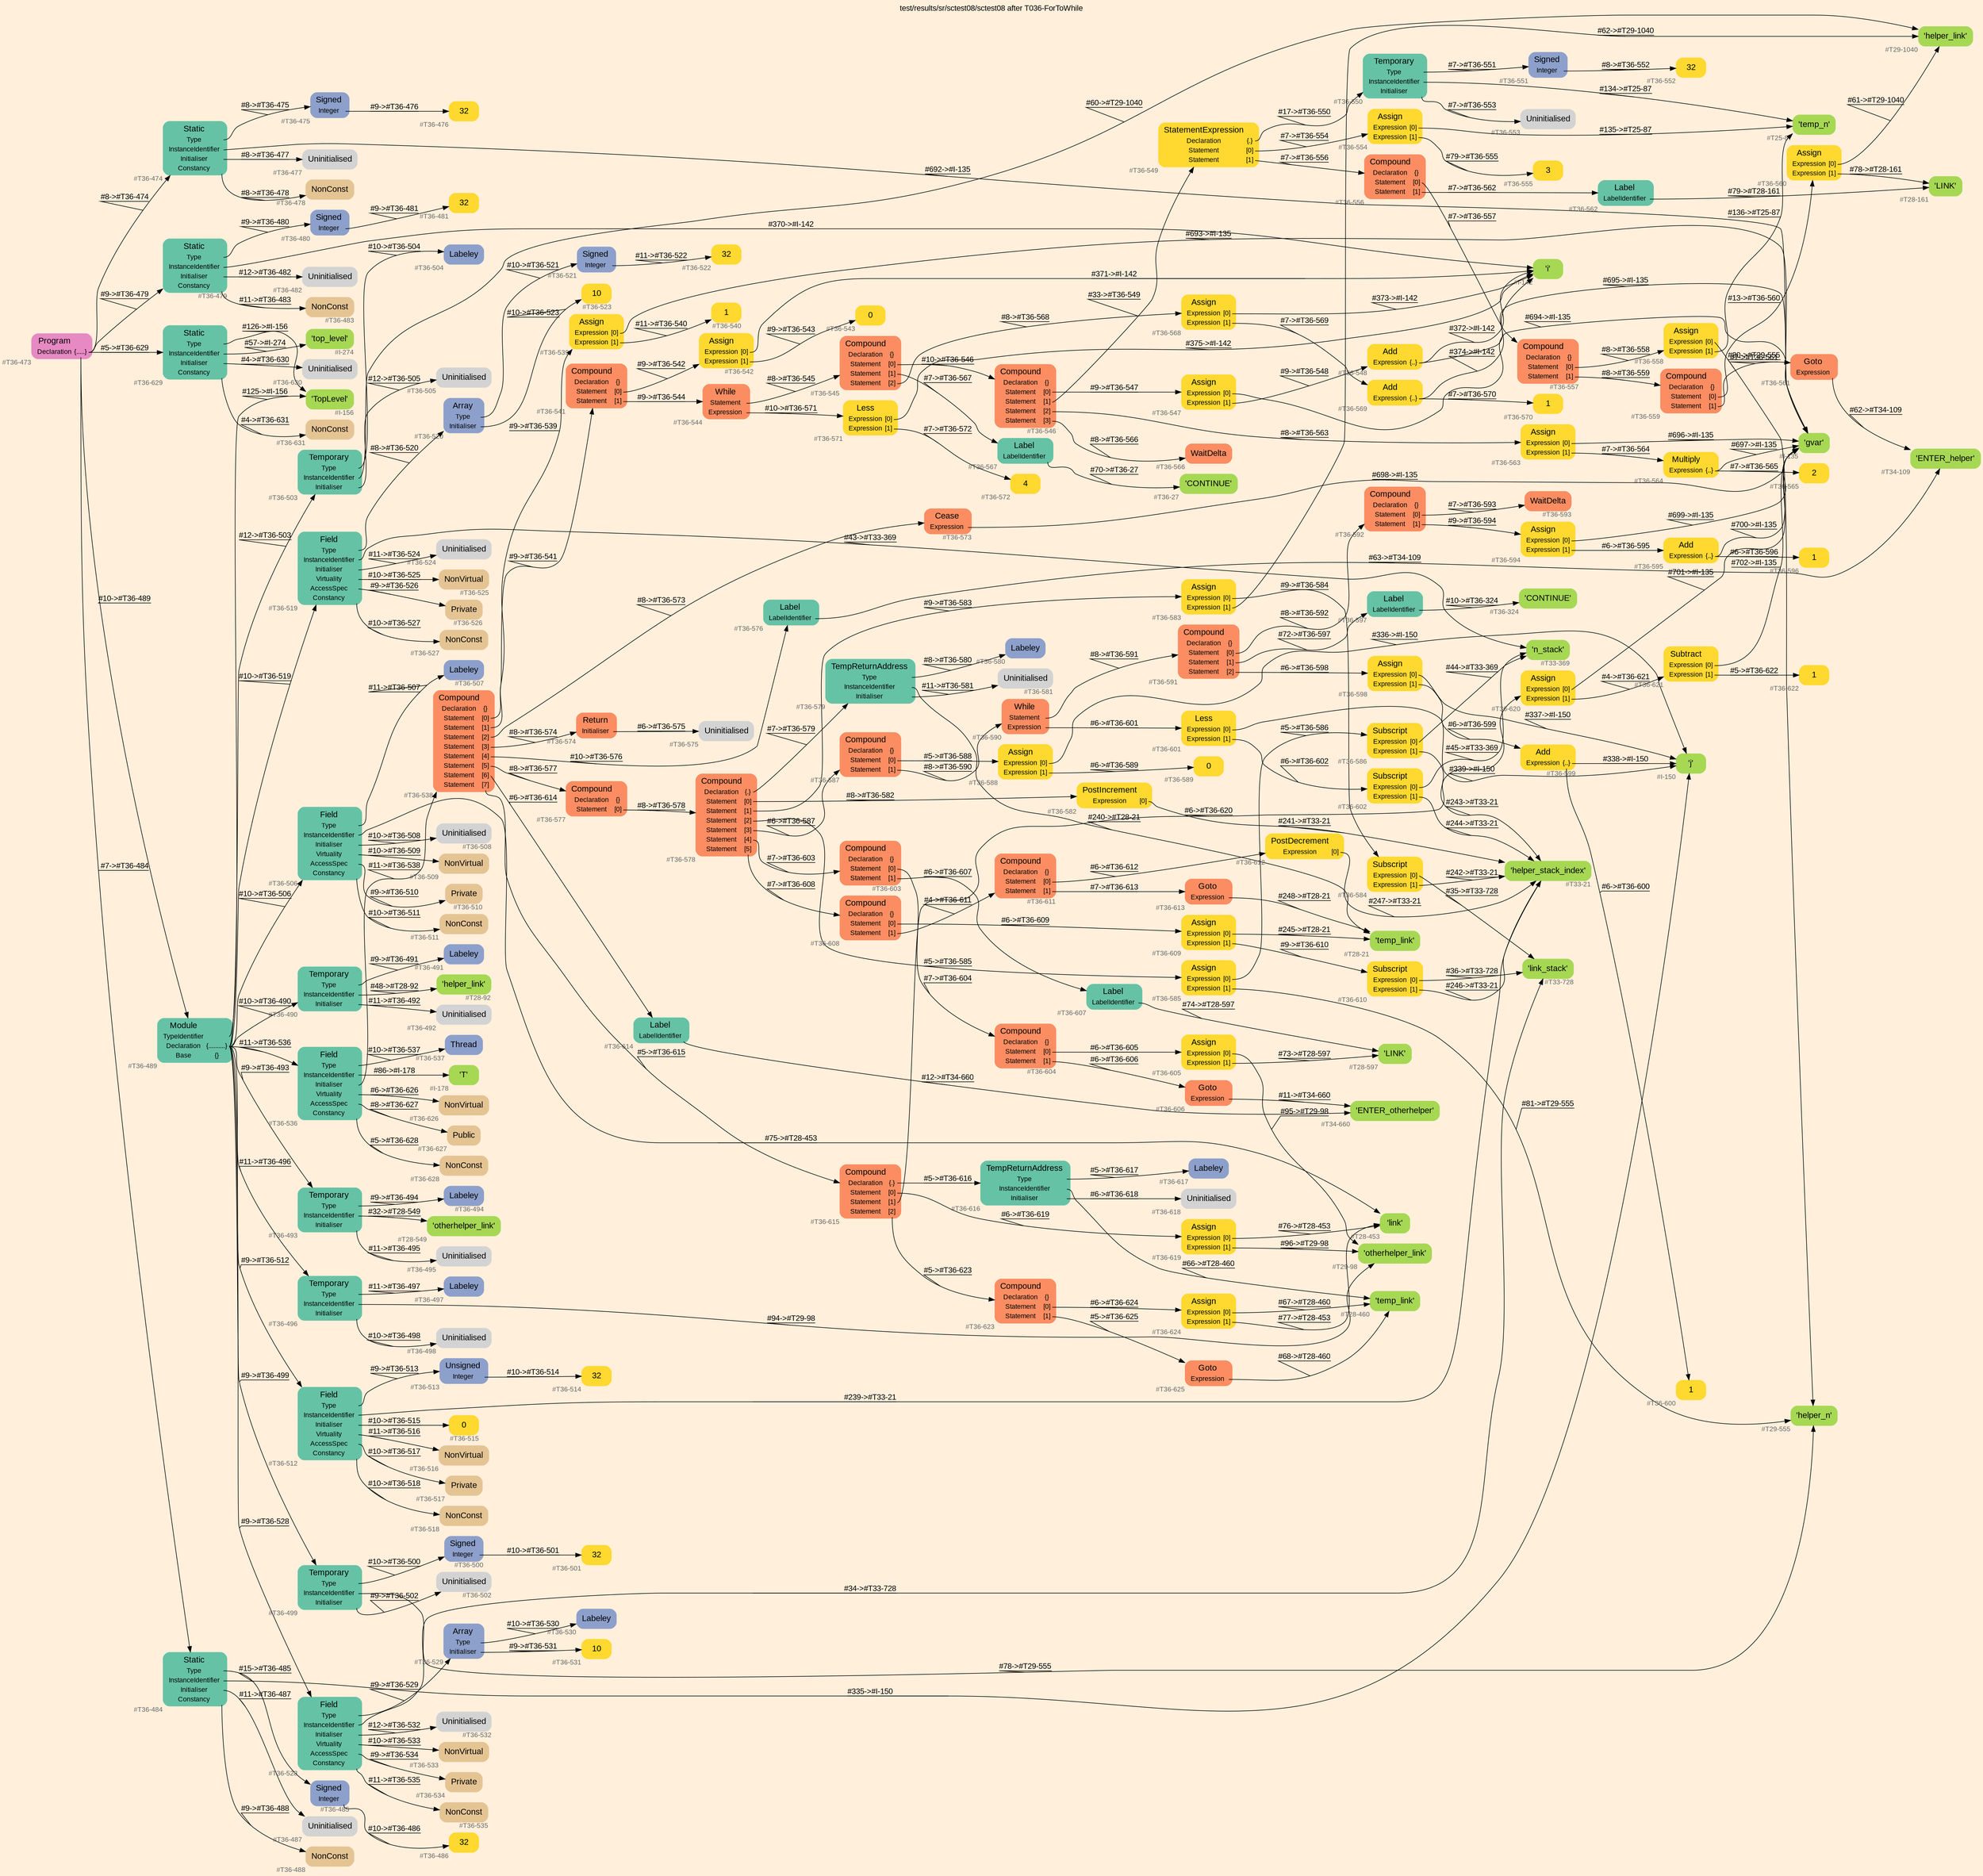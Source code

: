 digraph "test/results/sr/sctest08/sctest08 after T036-ForToWhile" {
label = "test/results/sr/sctest08/sctest08 after T036-ForToWhile"
labelloc = t
graph [
    rankdir = "LR"
    ranksep = 0.3
    bgcolor = antiquewhite1
    color = black
    fontcolor = black
    fontname = "Arial"
];
node [
    fontname = "Arial"
];
edge [
    fontname = "Arial"
];

// -------------------- node figure --------------------
// -------- block #T36-473 ----------
"#T36-473" [
    fillcolor = "/set28/4"
    xlabel = "#T36-473"
    fontsize = "12"
    fontcolor = grey40
    shape = "plaintext"
    label = <<TABLE BORDER="0" CELLBORDER="0" CELLSPACING="0">
     <TR><TD><FONT COLOR="black" POINT-SIZE="15">Program</FONT></TD></TR>
     <TR><TD><FONT COLOR="black" POINT-SIZE="12">Declaration</FONT></TD><TD PORT="port0"><FONT COLOR="black" POINT-SIZE="12">{.....}</FONT></TD></TR>
    </TABLE>>
    style = "rounded,filled"
];

// -------- block #T36-474 ----------
"#T36-474" [
    fillcolor = "/set28/1"
    xlabel = "#T36-474"
    fontsize = "12"
    fontcolor = grey40
    shape = "plaintext"
    label = <<TABLE BORDER="0" CELLBORDER="0" CELLSPACING="0">
     <TR><TD><FONT COLOR="black" POINT-SIZE="15">Static</FONT></TD></TR>
     <TR><TD><FONT COLOR="black" POINT-SIZE="12">Type</FONT></TD><TD PORT="port0"></TD></TR>
     <TR><TD><FONT COLOR="black" POINT-SIZE="12">InstanceIdentifier</FONT></TD><TD PORT="port1"></TD></TR>
     <TR><TD><FONT COLOR="black" POINT-SIZE="12">Initialiser</FONT></TD><TD PORT="port2"></TD></TR>
     <TR><TD><FONT COLOR="black" POINT-SIZE="12">Constancy</FONT></TD><TD PORT="port3"></TD></TR>
    </TABLE>>
    style = "rounded,filled"
];

// -------- block #T36-475 ----------
"#T36-475" [
    fillcolor = "/set28/3"
    xlabel = "#T36-475"
    fontsize = "12"
    fontcolor = grey40
    shape = "plaintext"
    label = <<TABLE BORDER="0" CELLBORDER="0" CELLSPACING="0">
     <TR><TD><FONT COLOR="black" POINT-SIZE="15">Signed</FONT></TD></TR>
     <TR><TD><FONT COLOR="black" POINT-SIZE="12">Integer</FONT></TD><TD PORT="port0"></TD></TR>
    </TABLE>>
    style = "rounded,filled"
];

// -------- block #T36-476 ----------
"#T36-476" [
    fillcolor = "/set28/6"
    xlabel = "#T36-476"
    fontsize = "12"
    fontcolor = grey40
    shape = "plaintext"
    label = <<TABLE BORDER="0" CELLBORDER="0" CELLSPACING="0">
     <TR><TD><FONT COLOR="black" POINT-SIZE="15">32</FONT></TD></TR>
    </TABLE>>
    style = "rounded,filled"
];

// -------- block #I-135 ----------
"#I-135" [
    fillcolor = "/set28/5"
    xlabel = "#I-135"
    fontsize = "12"
    fontcolor = grey40
    shape = "plaintext"
    label = <<TABLE BORDER="0" CELLBORDER="0" CELLSPACING="0">
     <TR><TD><FONT COLOR="black" POINT-SIZE="15">'gvar'</FONT></TD></TR>
    </TABLE>>
    style = "rounded,filled"
];

// -------- block #T36-477 ----------
"#T36-477" [
    xlabel = "#T36-477"
    fontsize = "12"
    fontcolor = grey40
    shape = "plaintext"
    label = <<TABLE BORDER="0" CELLBORDER="0" CELLSPACING="0">
     <TR><TD><FONT COLOR="black" POINT-SIZE="15">Uninitialised</FONT></TD></TR>
    </TABLE>>
    style = "rounded,filled"
];

// -------- block #T36-478 ----------
"#T36-478" [
    fillcolor = "/set28/7"
    xlabel = "#T36-478"
    fontsize = "12"
    fontcolor = grey40
    shape = "plaintext"
    label = <<TABLE BORDER="0" CELLBORDER="0" CELLSPACING="0">
     <TR><TD><FONT COLOR="black" POINT-SIZE="15">NonConst</FONT></TD></TR>
    </TABLE>>
    style = "rounded,filled"
];

// -------- block #T36-479 ----------
"#T36-479" [
    fillcolor = "/set28/1"
    xlabel = "#T36-479"
    fontsize = "12"
    fontcolor = grey40
    shape = "plaintext"
    label = <<TABLE BORDER="0" CELLBORDER="0" CELLSPACING="0">
     <TR><TD><FONT COLOR="black" POINT-SIZE="15">Static</FONT></TD></TR>
     <TR><TD><FONT COLOR="black" POINT-SIZE="12">Type</FONT></TD><TD PORT="port0"></TD></TR>
     <TR><TD><FONT COLOR="black" POINT-SIZE="12">InstanceIdentifier</FONT></TD><TD PORT="port1"></TD></TR>
     <TR><TD><FONT COLOR="black" POINT-SIZE="12">Initialiser</FONT></TD><TD PORT="port2"></TD></TR>
     <TR><TD><FONT COLOR="black" POINT-SIZE="12">Constancy</FONT></TD><TD PORT="port3"></TD></TR>
    </TABLE>>
    style = "rounded,filled"
];

// -------- block #T36-480 ----------
"#T36-480" [
    fillcolor = "/set28/3"
    xlabel = "#T36-480"
    fontsize = "12"
    fontcolor = grey40
    shape = "plaintext"
    label = <<TABLE BORDER="0" CELLBORDER="0" CELLSPACING="0">
     <TR><TD><FONT COLOR="black" POINT-SIZE="15">Signed</FONT></TD></TR>
     <TR><TD><FONT COLOR="black" POINT-SIZE="12">Integer</FONT></TD><TD PORT="port0"></TD></TR>
    </TABLE>>
    style = "rounded,filled"
];

// -------- block #T36-481 ----------
"#T36-481" [
    fillcolor = "/set28/6"
    xlabel = "#T36-481"
    fontsize = "12"
    fontcolor = grey40
    shape = "plaintext"
    label = <<TABLE BORDER="0" CELLBORDER="0" CELLSPACING="0">
     <TR><TD><FONT COLOR="black" POINT-SIZE="15">32</FONT></TD></TR>
    </TABLE>>
    style = "rounded,filled"
];

// -------- block #I-142 ----------
"#I-142" [
    fillcolor = "/set28/5"
    xlabel = "#I-142"
    fontsize = "12"
    fontcolor = grey40
    shape = "plaintext"
    label = <<TABLE BORDER="0" CELLBORDER="0" CELLSPACING="0">
     <TR><TD><FONT COLOR="black" POINT-SIZE="15">'i'</FONT></TD></TR>
    </TABLE>>
    style = "rounded,filled"
];

// -------- block #T36-482 ----------
"#T36-482" [
    xlabel = "#T36-482"
    fontsize = "12"
    fontcolor = grey40
    shape = "plaintext"
    label = <<TABLE BORDER="0" CELLBORDER="0" CELLSPACING="0">
     <TR><TD><FONT COLOR="black" POINT-SIZE="15">Uninitialised</FONT></TD></TR>
    </TABLE>>
    style = "rounded,filled"
];

// -------- block #T36-483 ----------
"#T36-483" [
    fillcolor = "/set28/7"
    xlabel = "#T36-483"
    fontsize = "12"
    fontcolor = grey40
    shape = "plaintext"
    label = <<TABLE BORDER="0" CELLBORDER="0" CELLSPACING="0">
     <TR><TD><FONT COLOR="black" POINT-SIZE="15">NonConst</FONT></TD></TR>
    </TABLE>>
    style = "rounded,filled"
];

// -------- block #T36-484 ----------
"#T36-484" [
    fillcolor = "/set28/1"
    xlabel = "#T36-484"
    fontsize = "12"
    fontcolor = grey40
    shape = "plaintext"
    label = <<TABLE BORDER="0" CELLBORDER="0" CELLSPACING="0">
     <TR><TD><FONT COLOR="black" POINT-SIZE="15">Static</FONT></TD></TR>
     <TR><TD><FONT COLOR="black" POINT-SIZE="12">Type</FONT></TD><TD PORT="port0"></TD></TR>
     <TR><TD><FONT COLOR="black" POINT-SIZE="12">InstanceIdentifier</FONT></TD><TD PORT="port1"></TD></TR>
     <TR><TD><FONT COLOR="black" POINT-SIZE="12">Initialiser</FONT></TD><TD PORT="port2"></TD></TR>
     <TR><TD><FONT COLOR="black" POINT-SIZE="12">Constancy</FONT></TD><TD PORT="port3"></TD></TR>
    </TABLE>>
    style = "rounded,filled"
];

// -------- block #T36-485 ----------
"#T36-485" [
    fillcolor = "/set28/3"
    xlabel = "#T36-485"
    fontsize = "12"
    fontcolor = grey40
    shape = "plaintext"
    label = <<TABLE BORDER="0" CELLBORDER="0" CELLSPACING="0">
     <TR><TD><FONT COLOR="black" POINT-SIZE="15">Signed</FONT></TD></TR>
     <TR><TD><FONT COLOR="black" POINT-SIZE="12">Integer</FONT></TD><TD PORT="port0"></TD></TR>
    </TABLE>>
    style = "rounded,filled"
];

// -------- block #T36-486 ----------
"#T36-486" [
    fillcolor = "/set28/6"
    xlabel = "#T36-486"
    fontsize = "12"
    fontcolor = grey40
    shape = "plaintext"
    label = <<TABLE BORDER="0" CELLBORDER="0" CELLSPACING="0">
     <TR><TD><FONT COLOR="black" POINT-SIZE="15">32</FONT></TD></TR>
    </TABLE>>
    style = "rounded,filled"
];

// -------- block #I-150 ----------
"#I-150" [
    fillcolor = "/set28/5"
    xlabel = "#I-150"
    fontsize = "12"
    fontcolor = grey40
    shape = "plaintext"
    label = <<TABLE BORDER="0" CELLBORDER="0" CELLSPACING="0">
     <TR><TD><FONT COLOR="black" POINT-SIZE="15">'j'</FONT></TD></TR>
    </TABLE>>
    style = "rounded,filled"
];

// -------- block #T36-487 ----------
"#T36-487" [
    xlabel = "#T36-487"
    fontsize = "12"
    fontcolor = grey40
    shape = "plaintext"
    label = <<TABLE BORDER="0" CELLBORDER="0" CELLSPACING="0">
     <TR><TD><FONT COLOR="black" POINT-SIZE="15">Uninitialised</FONT></TD></TR>
    </TABLE>>
    style = "rounded,filled"
];

// -------- block #T36-488 ----------
"#T36-488" [
    fillcolor = "/set28/7"
    xlabel = "#T36-488"
    fontsize = "12"
    fontcolor = grey40
    shape = "plaintext"
    label = <<TABLE BORDER="0" CELLBORDER="0" CELLSPACING="0">
     <TR><TD><FONT COLOR="black" POINT-SIZE="15">NonConst</FONT></TD></TR>
    </TABLE>>
    style = "rounded,filled"
];

// -------- block #T36-489 ----------
"#T36-489" [
    fillcolor = "/set28/1"
    xlabel = "#T36-489"
    fontsize = "12"
    fontcolor = grey40
    shape = "plaintext"
    label = <<TABLE BORDER="0" CELLBORDER="0" CELLSPACING="0">
     <TR><TD><FONT COLOR="black" POINT-SIZE="15">Module</FONT></TD></TR>
     <TR><TD><FONT COLOR="black" POINT-SIZE="12">TypeIdentifier</FONT></TD><TD PORT="port0"></TD></TR>
     <TR><TD><FONT COLOR="black" POINT-SIZE="12">Declaration</FONT></TD><TD PORT="port1"><FONT COLOR="black" POINT-SIZE="12">{..........}</FONT></TD></TR>
     <TR><TD><FONT COLOR="black" POINT-SIZE="12">Base</FONT></TD><TD PORT="port2"><FONT COLOR="black" POINT-SIZE="12">{}</FONT></TD></TR>
    </TABLE>>
    style = "rounded,filled"
];

// -------- block #I-156 ----------
"#I-156" [
    fillcolor = "/set28/5"
    xlabel = "#I-156"
    fontsize = "12"
    fontcolor = grey40
    shape = "plaintext"
    label = <<TABLE BORDER="0" CELLBORDER="0" CELLSPACING="0">
     <TR><TD><FONT COLOR="black" POINT-SIZE="15">'TopLevel'</FONT></TD></TR>
    </TABLE>>
    style = "rounded,filled"
];

// -------- block #T36-490 ----------
"#T36-490" [
    fillcolor = "/set28/1"
    xlabel = "#T36-490"
    fontsize = "12"
    fontcolor = grey40
    shape = "plaintext"
    label = <<TABLE BORDER="0" CELLBORDER="0" CELLSPACING="0">
     <TR><TD><FONT COLOR="black" POINT-SIZE="15">Temporary</FONT></TD></TR>
     <TR><TD><FONT COLOR="black" POINT-SIZE="12">Type</FONT></TD><TD PORT="port0"></TD></TR>
     <TR><TD><FONT COLOR="black" POINT-SIZE="12">InstanceIdentifier</FONT></TD><TD PORT="port1"></TD></TR>
     <TR><TD><FONT COLOR="black" POINT-SIZE="12">Initialiser</FONT></TD><TD PORT="port2"></TD></TR>
    </TABLE>>
    style = "rounded,filled"
];

// -------- block #T36-491 ----------
"#T36-491" [
    fillcolor = "/set28/3"
    xlabel = "#T36-491"
    fontsize = "12"
    fontcolor = grey40
    shape = "plaintext"
    label = <<TABLE BORDER="0" CELLBORDER="0" CELLSPACING="0">
     <TR><TD><FONT COLOR="black" POINT-SIZE="15">Labeley</FONT></TD></TR>
    </TABLE>>
    style = "rounded,filled"
];

// -------- block #T28-92 ----------
"#T28-92" [
    fillcolor = "/set28/5"
    xlabel = "#T28-92"
    fontsize = "12"
    fontcolor = grey40
    shape = "plaintext"
    label = <<TABLE BORDER="0" CELLBORDER="0" CELLSPACING="0">
     <TR><TD><FONT COLOR="black" POINT-SIZE="15">'helper_link'</FONT></TD></TR>
    </TABLE>>
    style = "rounded,filled"
];

// -------- block #T36-492 ----------
"#T36-492" [
    xlabel = "#T36-492"
    fontsize = "12"
    fontcolor = grey40
    shape = "plaintext"
    label = <<TABLE BORDER="0" CELLBORDER="0" CELLSPACING="0">
     <TR><TD><FONT COLOR="black" POINT-SIZE="15">Uninitialised</FONT></TD></TR>
    </TABLE>>
    style = "rounded,filled"
];

// -------- block #T36-493 ----------
"#T36-493" [
    fillcolor = "/set28/1"
    xlabel = "#T36-493"
    fontsize = "12"
    fontcolor = grey40
    shape = "plaintext"
    label = <<TABLE BORDER="0" CELLBORDER="0" CELLSPACING="0">
     <TR><TD><FONT COLOR="black" POINT-SIZE="15">Temporary</FONT></TD></TR>
     <TR><TD><FONT COLOR="black" POINT-SIZE="12">Type</FONT></TD><TD PORT="port0"></TD></TR>
     <TR><TD><FONT COLOR="black" POINT-SIZE="12">InstanceIdentifier</FONT></TD><TD PORT="port1"></TD></TR>
     <TR><TD><FONT COLOR="black" POINT-SIZE="12">Initialiser</FONT></TD><TD PORT="port2"></TD></TR>
    </TABLE>>
    style = "rounded,filled"
];

// -------- block #T36-494 ----------
"#T36-494" [
    fillcolor = "/set28/3"
    xlabel = "#T36-494"
    fontsize = "12"
    fontcolor = grey40
    shape = "plaintext"
    label = <<TABLE BORDER="0" CELLBORDER="0" CELLSPACING="0">
     <TR><TD><FONT COLOR="black" POINT-SIZE="15">Labeley</FONT></TD></TR>
    </TABLE>>
    style = "rounded,filled"
];

// -------- block #T28-549 ----------
"#T28-549" [
    fillcolor = "/set28/5"
    xlabel = "#T28-549"
    fontsize = "12"
    fontcolor = grey40
    shape = "plaintext"
    label = <<TABLE BORDER="0" CELLBORDER="0" CELLSPACING="0">
     <TR><TD><FONT COLOR="black" POINT-SIZE="15">'otherhelper_link'</FONT></TD></TR>
    </TABLE>>
    style = "rounded,filled"
];

// -------- block #T36-495 ----------
"#T36-495" [
    xlabel = "#T36-495"
    fontsize = "12"
    fontcolor = grey40
    shape = "plaintext"
    label = <<TABLE BORDER="0" CELLBORDER="0" CELLSPACING="0">
     <TR><TD><FONT COLOR="black" POINT-SIZE="15">Uninitialised</FONT></TD></TR>
    </TABLE>>
    style = "rounded,filled"
];

// -------- block #T36-496 ----------
"#T36-496" [
    fillcolor = "/set28/1"
    xlabel = "#T36-496"
    fontsize = "12"
    fontcolor = grey40
    shape = "plaintext"
    label = <<TABLE BORDER="0" CELLBORDER="0" CELLSPACING="0">
     <TR><TD><FONT COLOR="black" POINT-SIZE="15">Temporary</FONT></TD></TR>
     <TR><TD><FONT COLOR="black" POINT-SIZE="12">Type</FONT></TD><TD PORT="port0"></TD></TR>
     <TR><TD><FONT COLOR="black" POINT-SIZE="12">InstanceIdentifier</FONT></TD><TD PORT="port1"></TD></TR>
     <TR><TD><FONT COLOR="black" POINT-SIZE="12">Initialiser</FONT></TD><TD PORT="port2"></TD></TR>
    </TABLE>>
    style = "rounded,filled"
];

// -------- block #T36-497 ----------
"#T36-497" [
    fillcolor = "/set28/3"
    xlabel = "#T36-497"
    fontsize = "12"
    fontcolor = grey40
    shape = "plaintext"
    label = <<TABLE BORDER="0" CELLBORDER="0" CELLSPACING="0">
     <TR><TD><FONT COLOR="black" POINT-SIZE="15">Labeley</FONT></TD></TR>
    </TABLE>>
    style = "rounded,filled"
];

// -------- block #T29-98 ----------
"#T29-98" [
    fillcolor = "/set28/5"
    xlabel = "#T29-98"
    fontsize = "12"
    fontcolor = grey40
    shape = "plaintext"
    label = <<TABLE BORDER="0" CELLBORDER="0" CELLSPACING="0">
     <TR><TD><FONT COLOR="black" POINT-SIZE="15">'otherhelper_link'</FONT></TD></TR>
    </TABLE>>
    style = "rounded,filled"
];

// -------- block #T36-498 ----------
"#T36-498" [
    xlabel = "#T36-498"
    fontsize = "12"
    fontcolor = grey40
    shape = "plaintext"
    label = <<TABLE BORDER="0" CELLBORDER="0" CELLSPACING="0">
     <TR><TD><FONT COLOR="black" POINT-SIZE="15">Uninitialised</FONT></TD></TR>
    </TABLE>>
    style = "rounded,filled"
];

// -------- block #T36-499 ----------
"#T36-499" [
    fillcolor = "/set28/1"
    xlabel = "#T36-499"
    fontsize = "12"
    fontcolor = grey40
    shape = "plaintext"
    label = <<TABLE BORDER="0" CELLBORDER="0" CELLSPACING="0">
     <TR><TD><FONT COLOR="black" POINT-SIZE="15">Temporary</FONT></TD></TR>
     <TR><TD><FONT COLOR="black" POINT-SIZE="12">Type</FONT></TD><TD PORT="port0"></TD></TR>
     <TR><TD><FONT COLOR="black" POINT-SIZE="12">InstanceIdentifier</FONT></TD><TD PORT="port1"></TD></TR>
     <TR><TD><FONT COLOR="black" POINT-SIZE="12">Initialiser</FONT></TD><TD PORT="port2"></TD></TR>
    </TABLE>>
    style = "rounded,filled"
];

// -------- block #T36-500 ----------
"#T36-500" [
    fillcolor = "/set28/3"
    xlabel = "#T36-500"
    fontsize = "12"
    fontcolor = grey40
    shape = "plaintext"
    label = <<TABLE BORDER="0" CELLBORDER="0" CELLSPACING="0">
     <TR><TD><FONT COLOR="black" POINT-SIZE="15">Signed</FONT></TD></TR>
     <TR><TD><FONT COLOR="black" POINT-SIZE="12">Integer</FONT></TD><TD PORT="port0"></TD></TR>
    </TABLE>>
    style = "rounded,filled"
];

// -------- block #T36-501 ----------
"#T36-501" [
    fillcolor = "/set28/6"
    xlabel = "#T36-501"
    fontsize = "12"
    fontcolor = grey40
    shape = "plaintext"
    label = <<TABLE BORDER="0" CELLBORDER="0" CELLSPACING="0">
     <TR><TD><FONT COLOR="black" POINT-SIZE="15">32</FONT></TD></TR>
    </TABLE>>
    style = "rounded,filled"
];

// -------- block #T29-555 ----------
"#T29-555" [
    fillcolor = "/set28/5"
    xlabel = "#T29-555"
    fontsize = "12"
    fontcolor = grey40
    shape = "plaintext"
    label = <<TABLE BORDER="0" CELLBORDER="0" CELLSPACING="0">
     <TR><TD><FONT COLOR="black" POINT-SIZE="15">'helper_n'</FONT></TD></TR>
    </TABLE>>
    style = "rounded,filled"
];

// -------- block #T36-502 ----------
"#T36-502" [
    xlabel = "#T36-502"
    fontsize = "12"
    fontcolor = grey40
    shape = "plaintext"
    label = <<TABLE BORDER="0" CELLBORDER="0" CELLSPACING="0">
     <TR><TD><FONT COLOR="black" POINT-SIZE="15">Uninitialised</FONT></TD></TR>
    </TABLE>>
    style = "rounded,filled"
];

// -------- block #T36-503 ----------
"#T36-503" [
    fillcolor = "/set28/1"
    xlabel = "#T36-503"
    fontsize = "12"
    fontcolor = grey40
    shape = "plaintext"
    label = <<TABLE BORDER="0" CELLBORDER="0" CELLSPACING="0">
     <TR><TD><FONT COLOR="black" POINT-SIZE="15">Temporary</FONT></TD></TR>
     <TR><TD><FONT COLOR="black" POINT-SIZE="12">Type</FONT></TD><TD PORT="port0"></TD></TR>
     <TR><TD><FONT COLOR="black" POINT-SIZE="12">InstanceIdentifier</FONT></TD><TD PORT="port1"></TD></TR>
     <TR><TD><FONT COLOR="black" POINT-SIZE="12">Initialiser</FONT></TD><TD PORT="port2"></TD></TR>
    </TABLE>>
    style = "rounded,filled"
];

// -------- block #T36-504 ----------
"#T36-504" [
    fillcolor = "/set28/3"
    xlabel = "#T36-504"
    fontsize = "12"
    fontcolor = grey40
    shape = "plaintext"
    label = <<TABLE BORDER="0" CELLBORDER="0" CELLSPACING="0">
     <TR><TD><FONT COLOR="black" POINT-SIZE="15">Labeley</FONT></TD></TR>
    </TABLE>>
    style = "rounded,filled"
];

// -------- block #T29-1040 ----------
"#T29-1040" [
    fillcolor = "/set28/5"
    xlabel = "#T29-1040"
    fontsize = "12"
    fontcolor = grey40
    shape = "plaintext"
    label = <<TABLE BORDER="0" CELLBORDER="0" CELLSPACING="0">
     <TR><TD><FONT COLOR="black" POINT-SIZE="15">'helper_link'</FONT></TD></TR>
    </TABLE>>
    style = "rounded,filled"
];

// -------- block #T36-505 ----------
"#T36-505" [
    xlabel = "#T36-505"
    fontsize = "12"
    fontcolor = grey40
    shape = "plaintext"
    label = <<TABLE BORDER="0" CELLBORDER="0" CELLSPACING="0">
     <TR><TD><FONT COLOR="black" POINT-SIZE="15">Uninitialised</FONT></TD></TR>
    </TABLE>>
    style = "rounded,filled"
];

// -------- block #T36-506 ----------
"#T36-506" [
    fillcolor = "/set28/1"
    xlabel = "#T36-506"
    fontsize = "12"
    fontcolor = grey40
    shape = "plaintext"
    label = <<TABLE BORDER="0" CELLBORDER="0" CELLSPACING="0">
     <TR><TD><FONT COLOR="black" POINT-SIZE="15">Field</FONT></TD></TR>
     <TR><TD><FONT COLOR="black" POINT-SIZE="12">Type</FONT></TD><TD PORT="port0"></TD></TR>
     <TR><TD><FONT COLOR="black" POINT-SIZE="12">InstanceIdentifier</FONT></TD><TD PORT="port1"></TD></TR>
     <TR><TD><FONT COLOR="black" POINT-SIZE="12">Initialiser</FONT></TD><TD PORT="port2"></TD></TR>
     <TR><TD><FONT COLOR="black" POINT-SIZE="12">Virtuality</FONT></TD><TD PORT="port3"></TD></TR>
     <TR><TD><FONT COLOR="black" POINT-SIZE="12">AccessSpec</FONT></TD><TD PORT="port4"></TD></TR>
     <TR><TD><FONT COLOR="black" POINT-SIZE="12">Constancy</FONT></TD><TD PORT="port5"></TD></TR>
    </TABLE>>
    style = "rounded,filled"
];

// -------- block #T36-507 ----------
"#T36-507" [
    fillcolor = "/set28/3"
    xlabel = "#T36-507"
    fontsize = "12"
    fontcolor = grey40
    shape = "plaintext"
    label = <<TABLE BORDER="0" CELLBORDER="0" CELLSPACING="0">
     <TR><TD><FONT COLOR="black" POINT-SIZE="15">Labeley</FONT></TD></TR>
    </TABLE>>
    style = "rounded,filled"
];

// -------- block #T28-453 ----------
"#T28-453" [
    fillcolor = "/set28/5"
    xlabel = "#T28-453"
    fontsize = "12"
    fontcolor = grey40
    shape = "plaintext"
    label = <<TABLE BORDER="0" CELLBORDER="0" CELLSPACING="0">
     <TR><TD><FONT COLOR="black" POINT-SIZE="15">'link'</FONT></TD></TR>
    </TABLE>>
    style = "rounded,filled"
];

// -------- block #T36-508 ----------
"#T36-508" [
    xlabel = "#T36-508"
    fontsize = "12"
    fontcolor = grey40
    shape = "plaintext"
    label = <<TABLE BORDER="0" CELLBORDER="0" CELLSPACING="0">
     <TR><TD><FONT COLOR="black" POINT-SIZE="15">Uninitialised</FONT></TD></TR>
    </TABLE>>
    style = "rounded,filled"
];

// -------- block #T36-509 ----------
"#T36-509" [
    fillcolor = "/set28/7"
    xlabel = "#T36-509"
    fontsize = "12"
    fontcolor = grey40
    shape = "plaintext"
    label = <<TABLE BORDER="0" CELLBORDER="0" CELLSPACING="0">
     <TR><TD><FONT COLOR="black" POINT-SIZE="15">NonVirtual</FONT></TD></TR>
    </TABLE>>
    style = "rounded,filled"
];

// -------- block #T36-510 ----------
"#T36-510" [
    fillcolor = "/set28/7"
    xlabel = "#T36-510"
    fontsize = "12"
    fontcolor = grey40
    shape = "plaintext"
    label = <<TABLE BORDER="0" CELLBORDER="0" CELLSPACING="0">
     <TR><TD><FONT COLOR="black" POINT-SIZE="15">Private</FONT></TD></TR>
    </TABLE>>
    style = "rounded,filled"
];

// -------- block #T36-511 ----------
"#T36-511" [
    fillcolor = "/set28/7"
    xlabel = "#T36-511"
    fontsize = "12"
    fontcolor = grey40
    shape = "plaintext"
    label = <<TABLE BORDER="0" CELLBORDER="0" CELLSPACING="0">
     <TR><TD><FONT COLOR="black" POINT-SIZE="15">NonConst</FONT></TD></TR>
    </TABLE>>
    style = "rounded,filled"
];

// -------- block #T36-512 ----------
"#T36-512" [
    fillcolor = "/set28/1"
    xlabel = "#T36-512"
    fontsize = "12"
    fontcolor = grey40
    shape = "plaintext"
    label = <<TABLE BORDER="0" CELLBORDER="0" CELLSPACING="0">
     <TR><TD><FONT COLOR="black" POINT-SIZE="15">Field</FONT></TD></TR>
     <TR><TD><FONT COLOR="black" POINT-SIZE="12">Type</FONT></TD><TD PORT="port0"></TD></TR>
     <TR><TD><FONT COLOR="black" POINT-SIZE="12">InstanceIdentifier</FONT></TD><TD PORT="port1"></TD></TR>
     <TR><TD><FONT COLOR="black" POINT-SIZE="12">Initialiser</FONT></TD><TD PORT="port2"></TD></TR>
     <TR><TD><FONT COLOR="black" POINT-SIZE="12">Virtuality</FONT></TD><TD PORT="port3"></TD></TR>
     <TR><TD><FONT COLOR="black" POINT-SIZE="12">AccessSpec</FONT></TD><TD PORT="port4"></TD></TR>
     <TR><TD><FONT COLOR="black" POINT-SIZE="12">Constancy</FONT></TD><TD PORT="port5"></TD></TR>
    </TABLE>>
    style = "rounded,filled"
];

// -------- block #T36-513 ----------
"#T36-513" [
    fillcolor = "/set28/3"
    xlabel = "#T36-513"
    fontsize = "12"
    fontcolor = grey40
    shape = "plaintext"
    label = <<TABLE BORDER="0" CELLBORDER="0" CELLSPACING="0">
     <TR><TD><FONT COLOR="black" POINT-SIZE="15">Unsigned</FONT></TD></TR>
     <TR><TD><FONT COLOR="black" POINT-SIZE="12">Integer</FONT></TD><TD PORT="port0"></TD></TR>
    </TABLE>>
    style = "rounded,filled"
];

// -------- block #T36-514 ----------
"#T36-514" [
    fillcolor = "/set28/6"
    xlabel = "#T36-514"
    fontsize = "12"
    fontcolor = grey40
    shape = "plaintext"
    label = <<TABLE BORDER="0" CELLBORDER="0" CELLSPACING="0">
     <TR><TD><FONT COLOR="black" POINT-SIZE="15">32</FONT></TD></TR>
    </TABLE>>
    style = "rounded,filled"
];

// -------- block #T33-21 ----------
"#T33-21" [
    fillcolor = "/set28/5"
    xlabel = "#T33-21"
    fontsize = "12"
    fontcolor = grey40
    shape = "plaintext"
    label = <<TABLE BORDER="0" CELLBORDER="0" CELLSPACING="0">
     <TR><TD><FONT COLOR="black" POINT-SIZE="15">'helper_stack_index'</FONT></TD></TR>
    </TABLE>>
    style = "rounded,filled"
];

// -------- block #T36-515 ----------
"#T36-515" [
    fillcolor = "/set28/6"
    xlabel = "#T36-515"
    fontsize = "12"
    fontcolor = grey40
    shape = "plaintext"
    label = <<TABLE BORDER="0" CELLBORDER="0" CELLSPACING="0">
     <TR><TD><FONT COLOR="black" POINT-SIZE="15">0</FONT></TD></TR>
    </TABLE>>
    style = "rounded,filled"
];

// -------- block #T36-516 ----------
"#T36-516" [
    fillcolor = "/set28/7"
    xlabel = "#T36-516"
    fontsize = "12"
    fontcolor = grey40
    shape = "plaintext"
    label = <<TABLE BORDER="0" CELLBORDER="0" CELLSPACING="0">
     <TR><TD><FONT COLOR="black" POINT-SIZE="15">NonVirtual</FONT></TD></TR>
    </TABLE>>
    style = "rounded,filled"
];

// -------- block #T36-517 ----------
"#T36-517" [
    fillcolor = "/set28/7"
    xlabel = "#T36-517"
    fontsize = "12"
    fontcolor = grey40
    shape = "plaintext"
    label = <<TABLE BORDER="0" CELLBORDER="0" CELLSPACING="0">
     <TR><TD><FONT COLOR="black" POINT-SIZE="15">Private</FONT></TD></TR>
    </TABLE>>
    style = "rounded,filled"
];

// -------- block #T36-518 ----------
"#T36-518" [
    fillcolor = "/set28/7"
    xlabel = "#T36-518"
    fontsize = "12"
    fontcolor = grey40
    shape = "plaintext"
    label = <<TABLE BORDER="0" CELLBORDER="0" CELLSPACING="0">
     <TR><TD><FONT COLOR="black" POINT-SIZE="15">NonConst</FONT></TD></TR>
    </TABLE>>
    style = "rounded,filled"
];

// -------- block #T36-519 ----------
"#T36-519" [
    fillcolor = "/set28/1"
    xlabel = "#T36-519"
    fontsize = "12"
    fontcolor = grey40
    shape = "plaintext"
    label = <<TABLE BORDER="0" CELLBORDER="0" CELLSPACING="0">
     <TR><TD><FONT COLOR="black" POINT-SIZE="15">Field</FONT></TD></TR>
     <TR><TD><FONT COLOR="black" POINT-SIZE="12">Type</FONT></TD><TD PORT="port0"></TD></TR>
     <TR><TD><FONT COLOR="black" POINT-SIZE="12">InstanceIdentifier</FONT></TD><TD PORT="port1"></TD></TR>
     <TR><TD><FONT COLOR="black" POINT-SIZE="12">Initialiser</FONT></TD><TD PORT="port2"></TD></TR>
     <TR><TD><FONT COLOR="black" POINT-SIZE="12">Virtuality</FONT></TD><TD PORT="port3"></TD></TR>
     <TR><TD><FONT COLOR="black" POINT-SIZE="12">AccessSpec</FONT></TD><TD PORT="port4"></TD></TR>
     <TR><TD><FONT COLOR="black" POINT-SIZE="12">Constancy</FONT></TD><TD PORT="port5"></TD></TR>
    </TABLE>>
    style = "rounded,filled"
];

// -------- block #T36-520 ----------
"#T36-520" [
    fillcolor = "/set28/3"
    xlabel = "#T36-520"
    fontsize = "12"
    fontcolor = grey40
    shape = "plaintext"
    label = <<TABLE BORDER="0" CELLBORDER="0" CELLSPACING="0">
     <TR><TD><FONT COLOR="black" POINT-SIZE="15">Array</FONT></TD></TR>
     <TR><TD><FONT COLOR="black" POINT-SIZE="12">Type</FONT></TD><TD PORT="port0"></TD></TR>
     <TR><TD><FONT COLOR="black" POINT-SIZE="12">Initialiser</FONT></TD><TD PORT="port1"></TD></TR>
    </TABLE>>
    style = "rounded,filled"
];

// -------- block #T36-521 ----------
"#T36-521" [
    fillcolor = "/set28/3"
    xlabel = "#T36-521"
    fontsize = "12"
    fontcolor = grey40
    shape = "plaintext"
    label = <<TABLE BORDER="0" CELLBORDER="0" CELLSPACING="0">
     <TR><TD><FONT COLOR="black" POINT-SIZE="15">Signed</FONT></TD></TR>
     <TR><TD><FONT COLOR="black" POINT-SIZE="12">Integer</FONT></TD><TD PORT="port0"></TD></TR>
    </TABLE>>
    style = "rounded,filled"
];

// -------- block #T36-522 ----------
"#T36-522" [
    fillcolor = "/set28/6"
    xlabel = "#T36-522"
    fontsize = "12"
    fontcolor = grey40
    shape = "plaintext"
    label = <<TABLE BORDER="0" CELLBORDER="0" CELLSPACING="0">
     <TR><TD><FONT COLOR="black" POINT-SIZE="15">32</FONT></TD></TR>
    </TABLE>>
    style = "rounded,filled"
];

// -------- block #T36-523 ----------
"#T36-523" [
    fillcolor = "/set28/6"
    xlabel = "#T36-523"
    fontsize = "12"
    fontcolor = grey40
    shape = "plaintext"
    label = <<TABLE BORDER="0" CELLBORDER="0" CELLSPACING="0">
     <TR><TD><FONT COLOR="black" POINT-SIZE="15">10</FONT></TD></TR>
    </TABLE>>
    style = "rounded,filled"
];

// -------- block #T33-369 ----------
"#T33-369" [
    fillcolor = "/set28/5"
    xlabel = "#T33-369"
    fontsize = "12"
    fontcolor = grey40
    shape = "plaintext"
    label = <<TABLE BORDER="0" CELLBORDER="0" CELLSPACING="0">
     <TR><TD><FONT COLOR="black" POINT-SIZE="15">'n_stack'</FONT></TD></TR>
    </TABLE>>
    style = "rounded,filled"
];

// -------- block #T36-524 ----------
"#T36-524" [
    xlabel = "#T36-524"
    fontsize = "12"
    fontcolor = grey40
    shape = "plaintext"
    label = <<TABLE BORDER="0" CELLBORDER="0" CELLSPACING="0">
     <TR><TD><FONT COLOR="black" POINT-SIZE="15">Uninitialised</FONT></TD></TR>
    </TABLE>>
    style = "rounded,filled"
];

// -------- block #T36-525 ----------
"#T36-525" [
    fillcolor = "/set28/7"
    xlabel = "#T36-525"
    fontsize = "12"
    fontcolor = grey40
    shape = "plaintext"
    label = <<TABLE BORDER="0" CELLBORDER="0" CELLSPACING="0">
     <TR><TD><FONT COLOR="black" POINT-SIZE="15">NonVirtual</FONT></TD></TR>
    </TABLE>>
    style = "rounded,filled"
];

// -------- block #T36-526 ----------
"#T36-526" [
    fillcolor = "/set28/7"
    xlabel = "#T36-526"
    fontsize = "12"
    fontcolor = grey40
    shape = "plaintext"
    label = <<TABLE BORDER="0" CELLBORDER="0" CELLSPACING="0">
     <TR><TD><FONT COLOR="black" POINT-SIZE="15">Private</FONT></TD></TR>
    </TABLE>>
    style = "rounded,filled"
];

// -------- block #T36-527 ----------
"#T36-527" [
    fillcolor = "/set28/7"
    xlabel = "#T36-527"
    fontsize = "12"
    fontcolor = grey40
    shape = "plaintext"
    label = <<TABLE BORDER="0" CELLBORDER="0" CELLSPACING="0">
     <TR><TD><FONT COLOR="black" POINT-SIZE="15">NonConst</FONT></TD></TR>
    </TABLE>>
    style = "rounded,filled"
];

// -------- block #T36-528 ----------
"#T36-528" [
    fillcolor = "/set28/1"
    xlabel = "#T36-528"
    fontsize = "12"
    fontcolor = grey40
    shape = "plaintext"
    label = <<TABLE BORDER="0" CELLBORDER="0" CELLSPACING="0">
     <TR><TD><FONT COLOR="black" POINT-SIZE="15">Field</FONT></TD></TR>
     <TR><TD><FONT COLOR="black" POINT-SIZE="12">Type</FONT></TD><TD PORT="port0"></TD></TR>
     <TR><TD><FONT COLOR="black" POINT-SIZE="12">InstanceIdentifier</FONT></TD><TD PORT="port1"></TD></TR>
     <TR><TD><FONT COLOR="black" POINT-SIZE="12">Initialiser</FONT></TD><TD PORT="port2"></TD></TR>
     <TR><TD><FONT COLOR="black" POINT-SIZE="12">Virtuality</FONT></TD><TD PORT="port3"></TD></TR>
     <TR><TD><FONT COLOR="black" POINT-SIZE="12">AccessSpec</FONT></TD><TD PORT="port4"></TD></TR>
     <TR><TD><FONT COLOR="black" POINT-SIZE="12">Constancy</FONT></TD><TD PORT="port5"></TD></TR>
    </TABLE>>
    style = "rounded,filled"
];

// -------- block #T36-529 ----------
"#T36-529" [
    fillcolor = "/set28/3"
    xlabel = "#T36-529"
    fontsize = "12"
    fontcolor = grey40
    shape = "plaintext"
    label = <<TABLE BORDER="0" CELLBORDER="0" CELLSPACING="0">
     <TR><TD><FONT COLOR="black" POINT-SIZE="15">Array</FONT></TD></TR>
     <TR><TD><FONT COLOR="black" POINT-SIZE="12">Type</FONT></TD><TD PORT="port0"></TD></TR>
     <TR><TD><FONT COLOR="black" POINT-SIZE="12">Initialiser</FONT></TD><TD PORT="port1"></TD></TR>
    </TABLE>>
    style = "rounded,filled"
];

// -------- block #T36-530 ----------
"#T36-530" [
    fillcolor = "/set28/3"
    xlabel = "#T36-530"
    fontsize = "12"
    fontcolor = grey40
    shape = "plaintext"
    label = <<TABLE BORDER="0" CELLBORDER="0" CELLSPACING="0">
     <TR><TD><FONT COLOR="black" POINT-SIZE="15">Labeley</FONT></TD></TR>
    </TABLE>>
    style = "rounded,filled"
];

// -------- block #T36-531 ----------
"#T36-531" [
    fillcolor = "/set28/6"
    xlabel = "#T36-531"
    fontsize = "12"
    fontcolor = grey40
    shape = "plaintext"
    label = <<TABLE BORDER="0" CELLBORDER="0" CELLSPACING="0">
     <TR><TD><FONT COLOR="black" POINT-SIZE="15">10</FONT></TD></TR>
    </TABLE>>
    style = "rounded,filled"
];

// -------- block #T33-728 ----------
"#T33-728" [
    fillcolor = "/set28/5"
    xlabel = "#T33-728"
    fontsize = "12"
    fontcolor = grey40
    shape = "plaintext"
    label = <<TABLE BORDER="0" CELLBORDER="0" CELLSPACING="0">
     <TR><TD><FONT COLOR="black" POINT-SIZE="15">'link_stack'</FONT></TD></TR>
    </TABLE>>
    style = "rounded,filled"
];

// -------- block #T36-532 ----------
"#T36-532" [
    xlabel = "#T36-532"
    fontsize = "12"
    fontcolor = grey40
    shape = "plaintext"
    label = <<TABLE BORDER="0" CELLBORDER="0" CELLSPACING="0">
     <TR><TD><FONT COLOR="black" POINT-SIZE="15">Uninitialised</FONT></TD></TR>
    </TABLE>>
    style = "rounded,filled"
];

// -------- block #T36-533 ----------
"#T36-533" [
    fillcolor = "/set28/7"
    xlabel = "#T36-533"
    fontsize = "12"
    fontcolor = grey40
    shape = "plaintext"
    label = <<TABLE BORDER="0" CELLBORDER="0" CELLSPACING="0">
     <TR><TD><FONT COLOR="black" POINT-SIZE="15">NonVirtual</FONT></TD></TR>
    </TABLE>>
    style = "rounded,filled"
];

// -------- block #T36-534 ----------
"#T36-534" [
    fillcolor = "/set28/7"
    xlabel = "#T36-534"
    fontsize = "12"
    fontcolor = grey40
    shape = "plaintext"
    label = <<TABLE BORDER="0" CELLBORDER="0" CELLSPACING="0">
     <TR><TD><FONT COLOR="black" POINT-SIZE="15">Private</FONT></TD></TR>
    </TABLE>>
    style = "rounded,filled"
];

// -------- block #T36-535 ----------
"#T36-535" [
    fillcolor = "/set28/7"
    xlabel = "#T36-535"
    fontsize = "12"
    fontcolor = grey40
    shape = "plaintext"
    label = <<TABLE BORDER="0" CELLBORDER="0" CELLSPACING="0">
     <TR><TD><FONT COLOR="black" POINT-SIZE="15">NonConst</FONT></TD></TR>
    </TABLE>>
    style = "rounded,filled"
];

// -------- block #T36-536 ----------
"#T36-536" [
    fillcolor = "/set28/1"
    xlabel = "#T36-536"
    fontsize = "12"
    fontcolor = grey40
    shape = "plaintext"
    label = <<TABLE BORDER="0" CELLBORDER="0" CELLSPACING="0">
     <TR><TD><FONT COLOR="black" POINT-SIZE="15">Field</FONT></TD></TR>
     <TR><TD><FONT COLOR="black" POINT-SIZE="12">Type</FONT></TD><TD PORT="port0"></TD></TR>
     <TR><TD><FONT COLOR="black" POINT-SIZE="12">InstanceIdentifier</FONT></TD><TD PORT="port1"></TD></TR>
     <TR><TD><FONT COLOR="black" POINT-SIZE="12">Initialiser</FONT></TD><TD PORT="port2"></TD></TR>
     <TR><TD><FONT COLOR="black" POINT-SIZE="12">Virtuality</FONT></TD><TD PORT="port3"></TD></TR>
     <TR><TD><FONT COLOR="black" POINT-SIZE="12">AccessSpec</FONT></TD><TD PORT="port4"></TD></TR>
     <TR><TD><FONT COLOR="black" POINT-SIZE="12">Constancy</FONT></TD><TD PORT="port5"></TD></TR>
    </TABLE>>
    style = "rounded,filled"
];

// -------- block #T36-537 ----------
"#T36-537" [
    fillcolor = "/set28/3"
    xlabel = "#T36-537"
    fontsize = "12"
    fontcolor = grey40
    shape = "plaintext"
    label = <<TABLE BORDER="0" CELLBORDER="0" CELLSPACING="0">
     <TR><TD><FONT COLOR="black" POINT-SIZE="15">Thread</FONT></TD></TR>
    </TABLE>>
    style = "rounded,filled"
];

// -------- block #I-178 ----------
"#I-178" [
    fillcolor = "/set28/5"
    xlabel = "#I-178"
    fontsize = "12"
    fontcolor = grey40
    shape = "plaintext"
    label = <<TABLE BORDER="0" CELLBORDER="0" CELLSPACING="0">
     <TR><TD><FONT COLOR="black" POINT-SIZE="15">'T'</FONT></TD></TR>
    </TABLE>>
    style = "rounded,filled"
];

// -------- block #T36-538 ----------
"#T36-538" [
    fillcolor = "/set28/2"
    xlabel = "#T36-538"
    fontsize = "12"
    fontcolor = grey40
    shape = "plaintext"
    label = <<TABLE BORDER="0" CELLBORDER="0" CELLSPACING="0">
     <TR><TD><FONT COLOR="black" POINT-SIZE="15">Compound</FONT></TD></TR>
     <TR><TD><FONT COLOR="black" POINT-SIZE="12">Declaration</FONT></TD><TD PORT="port0"><FONT COLOR="black" POINT-SIZE="12">{}</FONT></TD></TR>
     <TR><TD><FONT COLOR="black" POINT-SIZE="12">Statement</FONT></TD><TD PORT="port1"><FONT COLOR="black" POINT-SIZE="12">[0]</FONT></TD></TR>
     <TR><TD><FONT COLOR="black" POINT-SIZE="12">Statement</FONT></TD><TD PORT="port2"><FONT COLOR="black" POINT-SIZE="12">[1]</FONT></TD></TR>
     <TR><TD><FONT COLOR="black" POINT-SIZE="12">Statement</FONT></TD><TD PORT="port3"><FONT COLOR="black" POINT-SIZE="12">[2]</FONT></TD></TR>
     <TR><TD><FONT COLOR="black" POINT-SIZE="12">Statement</FONT></TD><TD PORT="port4"><FONT COLOR="black" POINT-SIZE="12">[3]</FONT></TD></TR>
     <TR><TD><FONT COLOR="black" POINT-SIZE="12">Statement</FONT></TD><TD PORT="port5"><FONT COLOR="black" POINT-SIZE="12">[4]</FONT></TD></TR>
     <TR><TD><FONT COLOR="black" POINT-SIZE="12">Statement</FONT></TD><TD PORT="port6"><FONT COLOR="black" POINT-SIZE="12">[5]</FONT></TD></TR>
     <TR><TD><FONT COLOR="black" POINT-SIZE="12">Statement</FONT></TD><TD PORT="port7"><FONT COLOR="black" POINT-SIZE="12">[6]</FONT></TD></TR>
     <TR><TD><FONT COLOR="black" POINT-SIZE="12">Statement</FONT></TD><TD PORT="port8"><FONT COLOR="black" POINT-SIZE="12">[7]</FONT></TD></TR>
    </TABLE>>
    style = "rounded,filled"
];

// -------- block #T36-539 ----------
"#T36-539" [
    fillcolor = "/set28/6"
    xlabel = "#T36-539"
    fontsize = "12"
    fontcolor = grey40
    shape = "plaintext"
    label = <<TABLE BORDER="0" CELLBORDER="0" CELLSPACING="0">
     <TR><TD><FONT COLOR="black" POINT-SIZE="15">Assign</FONT></TD></TR>
     <TR><TD><FONT COLOR="black" POINT-SIZE="12">Expression</FONT></TD><TD PORT="port0"><FONT COLOR="black" POINT-SIZE="12">[0]</FONT></TD></TR>
     <TR><TD><FONT COLOR="black" POINT-SIZE="12">Expression</FONT></TD><TD PORT="port1"><FONT COLOR="black" POINT-SIZE="12">[1]</FONT></TD></TR>
    </TABLE>>
    style = "rounded,filled"
];

// -------- block #T36-540 ----------
"#T36-540" [
    fillcolor = "/set28/6"
    xlabel = "#T36-540"
    fontsize = "12"
    fontcolor = grey40
    shape = "plaintext"
    label = <<TABLE BORDER="0" CELLBORDER="0" CELLSPACING="0">
     <TR><TD><FONT COLOR="black" POINT-SIZE="15">1</FONT></TD></TR>
    </TABLE>>
    style = "rounded,filled"
];

// -------- block #T36-541 ----------
"#T36-541" [
    fillcolor = "/set28/2"
    xlabel = "#T36-541"
    fontsize = "12"
    fontcolor = grey40
    shape = "plaintext"
    label = <<TABLE BORDER="0" CELLBORDER="0" CELLSPACING="0">
     <TR><TD><FONT COLOR="black" POINT-SIZE="15">Compound</FONT></TD></TR>
     <TR><TD><FONT COLOR="black" POINT-SIZE="12">Declaration</FONT></TD><TD PORT="port0"><FONT COLOR="black" POINT-SIZE="12">{}</FONT></TD></TR>
     <TR><TD><FONT COLOR="black" POINT-SIZE="12">Statement</FONT></TD><TD PORT="port1"><FONT COLOR="black" POINT-SIZE="12">[0]</FONT></TD></TR>
     <TR><TD><FONT COLOR="black" POINT-SIZE="12">Statement</FONT></TD><TD PORT="port2"><FONT COLOR="black" POINT-SIZE="12">[1]</FONT></TD></TR>
    </TABLE>>
    style = "rounded,filled"
];

// -------- block #T36-542 ----------
"#T36-542" [
    fillcolor = "/set28/6"
    xlabel = "#T36-542"
    fontsize = "12"
    fontcolor = grey40
    shape = "plaintext"
    label = <<TABLE BORDER="0" CELLBORDER="0" CELLSPACING="0">
     <TR><TD><FONT COLOR="black" POINT-SIZE="15">Assign</FONT></TD></TR>
     <TR><TD><FONT COLOR="black" POINT-SIZE="12">Expression</FONT></TD><TD PORT="port0"><FONT COLOR="black" POINT-SIZE="12">[0]</FONT></TD></TR>
     <TR><TD><FONT COLOR="black" POINT-SIZE="12">Expression</FONT></TD><TD PORT="port1"><FONT COLOR="black" POINT-SIZE="12">[1]</FONT></TD></TR>
    </TABLE>>
    style = "rounded,filled"
];

// -------- block #T36-543 ----------
"#T36-543" [
    fillcolor = "/set28/6"
    xlabel = "#T36-543"
    fontsize = "12"
    fontcolor = grey40
    shape = "plaintext"
    label = <<TABLE BORDER="0" CELLBORDER="0" CELLSPACING="0">
     <TR><TD><FONT COLOR="black" POINT-SIZE="15">0</FONT></TD></TR>
    </TABLE>>
    style = "rounded,filled"
];

// -------- block #T36-544 ----------
"#T36-544" [
    fillcolor = "/set28/2"
    xlabel = "#T36-544"
    fontsize = "12"
    fontcolor = grey40
    shape = "plaintext"
    label = <<TABLE BORDER="0" CELLBORDER="0" CELLSPACING="0">
     <TR><TD><FONT COLOR="black" POINT-SIZE="15">While</FONT></TD></TR>
     <TR><TD><FONT COLOR="black" POINT-SIZE="12">Statement</FONT></TD><TD PORT="port0"></TD></TR>
     <TR><TD><FONT COLOR="black" POINT-SIZE="12">Expression</FONT></TD><TD PORT="port1"></TD></TR>
    </TABLE>>
    style = "rounded,filled"
];

// -------- block #T36-545 ----------
"#T36-545" [
    fillcolor = "/set28/2"
    xlabel = "#T36-545"
    fontsize = "12"
    fontcolor = grey40
    shape = "plaintext"
    label = <<TABLE BORDER="0" CELLBORDER="0" CELLSPACING="0">
     <TR><TD><FONT COLOR="black" POINT-SIZE="15">Compound</FONT></TD></TR>
     <TR><TD><FONT COLOR="black" POINT-SIZE="12">Declaration</FONT></TD><TD PORT="port0"><FONT COLOR="black" POINT-SIZE="12">{}</FONT></TD></TR>
     <TR><TD><FONT COLOR="black" POINT-SIZE="12">Statement</FONT></TD><TD PORT="port1"><FONT COLOR="black" POINT-SIZE="12">[0]</FONT></TD></TR>
     <TR><TD><FONT COLOR="black" POINT-SIZE="12">Statement</FONT></TD><TD PORT="port2"><FONT COLOR="black" POINT-SIZE="12">[1]</FONT></TD></TR>
     <TR><TD><FONT COLOR="black" POINT-SIZE="12">Statement</FONT></TD><TD PORT="port3"><FONT COLOR="black" POINT-SIZE="12">[2]</FONT></TD></TR>
    </TABLE>>
    style = "rounded,filled"
];

// -------- block #T36-546 ----------
"#T36-546" [
    fillcolor = "/set28/2"
    xlabel = "#T36-546"
    fontsize = "12"
    fontcolor = grey40
    shape = "plaintext"
    label = <<TABLE BORDER="0" CELLBORDER="0" CELLSPACING="0">
     <TR><TD><FONT COLOR="black" POINT-SIZE="15">Compound</FONT></TD></TR>
     <TR><TD><FONT COLOR="black" POINT-SIZE="12">Declaration</FONT></TD><TD PORT="port0"><FONT COLOR="black" POINT-SIZE="12">{}</FONT></TD></TR>
     <TR><TD><FONT COLOR="black" POINT-SIZE="12">Statement</FONT></TD><TD PORT="port1"><FONT COLOR="black" POINT-SIZE="12">[0]</FONT></TD></TR>
     <TR><TD><FONT COLOR="black" POINT-SIZE="12">Statement</FONT></TD><TD PORT="port2"><FONT COLOR="black" POINT-SIZE="12">[1]</FONT></TD></TR>
     <TR><TD><FONT COLOR="black" POINT-SIZE="12">Statement</FONT></TD><TD PORT="port3"><FONT COLOR="black" POINT-SIZE="12">[2]</FONT></TD></TR>
     <TR><TD><FONT COLOR="black" POINT-SIZE="12">Statement</FONT></TD><TD PORT="port4"><FONT COLOR="black" POINT-SIZE="12">[3]</FONT></TD></TR>
    </TABLE>>
    style = "rounded,filled"
];

// -------- block #T36-547 ----------
"#T36-547" [
    fillcolor = "/set28/6"
    xlabel = "#T36-547"
    fontsize = "12"
    fontcolor = grey40
    shape = "plaintext"
    label = <<TABLE BORDER="0" CELLBORDER="0" CELLSPACING="0">
     <TR><TD><FONT COLOR="black" POINT-SIZE="15">Assign</FONT></TD></TR>
     <TR><TD><FONT COLOR="black" POINT-SIZE="12">Expression</FONT></TD><TD PORT="port0"><FONT COLOR="black" POINT-SIZE="12">[0]</FONT></TD></TR>
     <TR><TD><FONT COLOR="black" POINT-SIZE="12">Expression</FONT></TD><TD PORT="port1"><FONT COLOR="black" POINT-SIZE="12">[1]</FONT></TD></TR>
    </TABLE>>
    style = "rounded,filled"
];

// -------- block #T36-548 ----------
"#T36-548" [
    fillcolor = "/set28/6"
    xlabel = "#T36-548"
    fontsize = "12"
    fontcolor = grey40
    shape = "plaintext"
    label = <<TABLE BORDER="0" CELLBORDER="0" CELLSPACING="0">
     <TR><TD><FONT COLOR="black" POINT-SIZE="15">Add</FONT></TD></TR>
     <TR><TD><FONT COLOR="black" POINT-SIZE="12">Expression</FONT></TD><TD PORT="port0"><FONT COLOR="black" POINT-SIZE="12">{..}</FONT></TD></TR>
    </TABLE>>
    style = "rounded,filled"
];

// -------- block #T36-549 ----------
"#T36-549" [
    fillcolor = "/set28/6"
    xlabel = "#T36-549"
    fontsize = "12"
    fontcolor = grey40
    shape = "plaintext"
    label = <<TABLE BORDER="0" CELLBORDER="0" CELLSPACING="0">
     <TR><TD><FONT COLOR="black" POINT-SIZE="15">StatementExpression</FONT></TD></TR>
     <TR><TD><FONT COLOR="black" POINT-SIZE="12">Declaration</FONT></TD><TD PORT="port0"><FONT COLOR="black" POINT-SIZE="12">{.}</FONT></TD></TR>
     <TR><TD><FONT COLOR="black" POINT-SIZE="12">Statement</FONT></TD><TD PORT="port1"><FONT COLOR="black" POINT-SIZE="12">[0]</FONT></TD></TR>
     <TR><TD><FONT COLOR="black" POINT-SIZE="12">Statement</FONT></TD><TD PORT="port2"><FONT COLOR="black" POINT-SIZE="12">[1]</FONT></TD></TR>
    </TABLE>>
    style = "rounded,filled"
];

// -------- block #T36-550 ----------
"#T36-550" [
    fillcolor = "/set28/1"
    xlabel = "#T36-550"
    fontsize = "12"
    fontcolor = grey40
    shape = "plaintext"
    label = <<TABLE BORDER="0" CELLBORDER="0" CELLSPACING="0">
     <TR><TD><FONT COLOR="black" POINT-SIZE="15">Temporary</FONT></TD></TR>
     <TR><TD><FONT COLOR="black" POINT-SIZE="12">Type</FONT></TD><TD PORT="port0"></TD></TR>
     <TR><TD><FONT COLOR="black" POINT-SIZE="12">InstanceIdentifier</FONT></TD><TD PORT="port1"></TD></TR>
     <TR><TD><FONT COLOR="black" POINT-SIZE="12">Initialiser</FONT></TD><TD PORT="port2"></TD></TR>
    </TABLE>>
    style = "rounded,filled"
];

// -------- block #T36-551 ----------
"#T36-551" [
    fillcolor = "/set28/3"
    xlabel = "#T36-551"
    fontsize = "12"
    fontcolor = grey40
    shape = "plaintext"
    label = <<TABLE BORDER="0" CELLBORDER="0" CELLSPACING="0">
     <TR><TD><FONT COLOR="black" POINT-SIZE="15">Signed</FONT></TD></TR>
     <TR><TD><FONT COLOR="black" POINT-SIZE="12">Integer</FONT></TD><TD PORT="port0"></TD></TR>
    </TABLE>>
    style = "rounded,filled"
];

// -------- block #T36-552 ----------
"#T36-552" [
    fillcolor = "/set28/6"
    xlabel = "#T36-552"
    fontsize = "12"
    fontcolor = grey40
    shape = "plaintext"
    label = <<TABLE BORDER="0" CELLBORDER="0" CELLSPACING="0">
     <TR><TD><FONT COLOR="black" POINT-SIZE="15">32</FONT></TD></TR>
    </TABLE>>
    style = "rounded,filled"
];

// -------- block #T25-87 ----------
"#T25-87" [
    fillcolor = "/set28/5"
    xlabel = "#T25-87"
    fontsize = "12"
    fontcolor = grey40
    shape = "plaintext"
    label = <<TABLE BORDER="0" CELLBORDER="0" CELLSPACING="0">
     <TR><TD><FONT COLOR="black" POINT-SIZE="15">'temp_n'</FONT></TD></TR>
    </TABLE>>
    style = "rounded,filled"
];

// -------- block #T36-553 ----------
"#T36-553" [
    xlabel = "#T36-553"
    fontsize = "12"
    fontcolor = grey40
    shape = "plaintext"
    label = <<TABLE BORDER="0" CELLBORDER="0" CELLSPACING="0">
     <TR><TD><FONT COLOR="black" POINT-SIZE="15">Uninitialised</FONT></TD></TR>
    </TABLE>>
    style = "rounded,filled"
];

// -------- block #T36-554 ----------
"#T36-554" [
    fillcolor = "/set28/6"
    xlabel = "#T36-554"
    fontsize = "12"
    fontcolor = grey40
    shape = "plaintext"
    label = <<TABLE BORDER="0" CELLBORDER="0" CELLSPACING="0">
     <TR><TD><FONT COLOR="black" POINT-SIZE="15">Assign</FONT></TD></TR>
     <TR><TD><FONT COLOR="black" POINT-SIZE="12">Expression</FONT></TD><TD PORT="port0"><FONT COLOR="black" POINT-SIZE="12">[0]</FONT></TD></TR>
     <TR><TD><FONT COLOR="black" POINT-SIZE="12">Expression</FONT></TD><TD PORT="port1"><FONT COLOR="black" POINT-SIZE="12">[1]</FONT></TD></TR>
    </TABLE>>
    style = "rounded,filled"
];

// -------- block #T36-555 ----------
"#T36-555" [
    fillcolor = "/set28/6"
    xlabel = "#T36-555"
    fontsize = "12"
    fontcolor = grey40
    shape = "plaintext"
    label = <<TABLE BORDER="0" CELLBORDER="0" CELLSPACING="0">
     <TR><TD><FONT COLOR="black" POINT-SIZE="15">3</FONT></TD></TR>
    </TABLE>>
    style = "rounded,filled"
];

// -------- block #T36-556 ----------
"#T36-556" [
    fillcolor = "/set28/2"
    xlabel = "#T36-556"
    fontsize = "12"
    fontcolor = grey40
    shape = "plaintext"
    label = <<TABLE BORDER="0" CELLBORDER="0" CELLSPACING="0">
     <TR><TD><FONT COLOR="black" POINT-SIZE="15">Compound</FONT></TD></TR>
     <TR><TD><FONT COLOR="black" POINT-SIZE="12">Declaration</FONT></TD><TD PORT="port0"><FONT COLOR="black" POINT-SIZE="12">{}</FONT></TD></TR>
     <TR><TD><FONT COLOR="black" POINT-SIZE="12">Statement</FONT></TD><TD PORT="port1"><FONT COLOR="black" POINT-SIZE="12">[0]</FONT></TD></TR>
     <TR><TD><FONT COLOR="black" POINT-SIZE="12">Statement</FONT></TD><TD PORT="port2"><FONT COLOR="black" POINT-SIZE="12">[1]</FONT></TD></TR>
    </TABLE>>
    style = "rounded,filled"
];

// -------- block #T36-557 ----------
"#T36-557" [
    fillcolor = "/set28/2"
    xlabel = "#T36-557"
    fontsize = "12"
    fontcolor = grey40
    shape = "plaintext"
    label = <<TABLE BORDER="0" CELLBORDER="0" CELLSPACING="0">
     <TR><TD><FONT COLOR="black" POINT-SIZE="15">Compound</FONT></TD></TR>
     <TR><TD><FONT COLOR="black" POINT-SIZE="12">Declaration</FONT></TD><TD PORT="port0"><FONT COLOR="black" POINT-SIZE="12">{}</FONT></TD></TR>
     <TR><TD><FONT COLOR="black" POINT-SIZE="12">Statement</FONT></TD><TD PORT="port1"><FONT COLOR="black" POINT-SIZE="12">[0]</FONT></TD></TR>
     <TR><TD><FONT COLOR="black" POINT-SIZE="12">Statement</FONT></TD><TD PORT="port2"><FONT COLOR="black" POINT-SIZE="12">[1]</FONT></TD></TR>
    </TABLE>>
    style = "rounded,filled"
];

// -------- block #T36-558 ----------
"#T36-558" [
    fillcolor = "/set28/6"
    xlabel = "#T36-558"
    fontsize = "12"
    fontcolor = grey40
    shape = "plaintext"
    label = <<TABLE BORDER="0" CELLBORDER="0" CELLSPACING="0">
     <TR><TD><FONT COLOR="black" POINT-SIZE="15">Assign</FONT></TD></TR>
     <TR><TD><FONT COLOR="black" POINT-SIZE="12">Expression</FONT></TD><TD PORT="port0"><FONT COLOR="black" POINT-SIZE="12">[0]</FONT></TD></TR>
     <TR><TD><FONT COLOR="black" POINT-SIZE="12">Expression</FONT></TD><TD PORT="port1"><FONT COLOR="black" POINT-SIZE="12">[1]</FONT></TD></TR>
    </TABLE>>
    style = "rounded,filled"
];

// -------- block #T36-559 ----------
"#T36-559" [
    fillcolor = "/set28/2"
    xlabel = "#T36-559"
    fontsize = "12"
    fontcolor = grey40
    shape = "plaintext"
    label = <<TABLE BORDER="0" CELLBORDER="0" CELLSPACING="0">
     <TR><TD><FONT COLOR="black" POINT-SIZE="15">Compound</FONT></TD></TR>
     <TR><TD><FONT COLOR="black" POINT-SIZE="12">Declaration</FONT></TD><TD PORT="port0"><FONT COLOR="black" POINT-SIZE="12">{}</FONT></TD></TR>
     <TR><TD><FONT COLOR="black" POINT-SIZE="12">Statement</FONT></TD><TD PORT="port1"><FONT COLOR="black" POINT-SIZE="12">[0]</FONT></TD></TR>
     <TR><TD><FONT COLOR="black" POINT-SIZE="12">Statement</FONT></TD><TD PORT="port2"><FONT COLOR="black" POINT-SIZE="12">[1]</FONT></TD></TR>
    </TABLE>>
    style = "rounded,filled"
];

// -------- block #T36-560 ----------
"#T36-560" [
    fillcolor = "/set28/6"
    xlabel = "#T36-560"
    fontsize = "12"
    fontcolor = grey40
    shape = "plaintext"
    label = <<TABLE BORDER="0" CELLBORDER="0" CELLSPACING="0">
     <TR><TD><FONT COLOR="black" POINT-SIZE="15">Assign</FONT></TD></TR>
     <TR><TD><FONT COLOR="black" POINT-SIZE="12">Expression</FONT></TD><TD PORT="port0"><FONT COLOR="black" POINT-SIZE="12">[0]</FONT></TD></TR>
     <TR><TD><FONT COLOR="black" POINT-SIZE="12">Expression</FONT></TD><TD PORT="port1"><FONT COLOR="black" POINT-SIZE="12">[1]</FONT></TD></TR>
    </TABLE>>
    style = "rounded,filled"
];

// -------- block #T28-161 ----------
"#T28-161" [
    fillcolor = "/set28/5"
    xlabel = "#T28-161"
    fontsize = "12"
    fontcolor = grey40
    shape = "plaintext"
    label = <<TABLE BORDER="0" CELLBORDER="0" CELLSPACING="0">
     <TR><TD><FONT COLOR="black" POINT-SIZE="15">'LINK'</FONT></TD></TR>
    </TABLE>>
    style = "rounded,filled"
];

// -------- block #T36-561 ----------
"#T36-561" [
    fillcolor = "/set28/2"
    xlabel = "#T36-561"
    fontsize = "12"
    fontcolor = grey40
    shape = "plaintext"
    label = <<TABLE BORDER="0" CELLBORDER="0" CELLSPACING="0">
     <TR><TD><FONT COLOR="black" POINT-SIZE="15">Goto</FONT></TD></TR>
     <TR><TD><FONT COLOR="black" POINT-SIZE="12">Expression</FONT></TD><TD PORT="port0"></TD></TR>
    </TABLE>>
    style = "rounded,filled"
];

// -------- block #T34-109 ----------
"#T34-109" [
    fillcolor = "/set28/5"
    xlabel = "#T34-109"
    fontsize = "12"
    fontcolor = grey40
    shape = "plaintext"
    label = <<TABLE BORDER="0" CELLBORDER="0" CELLSPACING="0">
     <TR><TD><FONT COLOR="black" POINT-SIZE="15">'ENTER_helper'</FONT></TD></TR>
    </TABLE>>
    style = "rounded,filled"
];

// -------- block #T36-562 ----------
"#T36-562" [
    fillcolor = "/set28/1"
    xlabel = "#T36-562"
    fontsize = "12"
    fontcolor = grey40
    shape = "plaintext"
    label = <<TABLE BORDER="0" CELLBORDER="0" CELLSPACING="0">
     <TR><TD><FONT COLOR="black" POINT-SIZE="15">Label</FONT></TD></TR>
     <TR><TD><FONT COLOR="black" POINT-SIZE="12">LabelIdentifier</FONT></TD><TD PORT="port0"></TD></TR>
    </TABLE>>
    style = "rounded,filled"
];

// -------- block #T36-563 ----------
"#T36-563" [
    fillcolor = "/set28/6"
    xlabel = "#T36-563"
    fontsize = "12"
    fontcolor = grey40
    shape = "plaintext"
    label = <<TABLE BORDER="0" CELLBORDER="0" CELLSPACING="0">
     <TR><TD><FONT COLOR="black" POINT-SIZE="15">Assign</FONT></TD></TR>
     <TR><TD><FONT COLOR="black" POINT-SIZE="12">Expression</FONT></TD><TD PORT="port0"><FONT COLOR="black" POINT-SIZE="12">[0]</FONT></TD></TR>
     <TR><TD><FONT COLOR="black" POINT-SIZE="12">Expression</FONT></TD><TD PORT="port1"><FONT COLOR="black" POINT-SIZE="12">[1]</FONT></TD></TR>
    </TABLE>>
    style = "rounded,filled"
];

// -------- block #T36-564 ----------
"#T36-564" [
    fillcolor = "/set28/6"
    xlabel = "#T36-564"
    fontsize = "12"
    fontcolor = grey40
    shape = "plaintext"
    label = <<TABLE BORDER="0" CELLBORDER="0" CELLSPACING="0">
     <TR><TD><FONT COLOR="black" POINT-SIZE="15">Multiply</FONT></TD></TR>
     <TR><TD><FONT COLOR="black" POINT-SIZE="12">Expression</FONT></TD><TD PORT="port0"><FONT COLOR="black" POINT-SIZE="12">{..}</FONT></TD></TR>
    </TABLE>>
    style = "rounded,filled"
];

// -------- block #T36-565 ----------
"#T36-565" [
    fillcolor = "/set28/6"
    xlabel = "#T36-565"
    fontsize = "12"
    fontcolor = grey40
    shape = "plaintext"
    label = <<TABLE BORDER="0" CELLBORDER="0" CELLSPACING="0">
     <TR><TD><FONT COLOR="black" POINT-SIZE="15">2</FONT></TD></TR>
    </TABLE>>
    style = "rounded,filled"
];

// -------- block #T36-566 ----------
"#T36-566" [
    fillcolor = "/set28/2"
    xlabel = "#T36-566"
    fontsize = "12"
    fontcolor = grey40
    shape = "plaintext"
    label = <<TABLE BORDER="0" CELLBORDER="0" CELLSPACING="0">
     <TR><TD><FONT COLOR="black" POINT-SIZE="15">WaitDelta</FONT></TD></TR>
    </TABLE>>
    style = "rounded,filled"
];

// -------- block #T36-567 ----------
"#T36-567" [
    fillcolor = "/set28/1"
    xlabel = "#T36-567"
    fontsize = "12"
    fontcolor = grey40
    shape = "plaintext"
    label = <<TABLE BORDER="0" CELLBORDER="0" CELLSPACING="0">
     <TR><TD><FONT COLOR="black" POINT-SIZE="15">Label</FONT></TD></TR>
     <TR><TD><FONT COLOR="black" POINT-SIZE="12">LabelIdentifier</FONT></TD><TD PORT="port0"></TD></TR>
    </TABLE>>
    style = "rounded,filled"
];

// -------- block #T36-27 ----------
"#T36-27" [
    fillcolor = "/set28/5"
    xlabel = "#T36-27"
    fontsize = "12"
    fontcolor = grey40
    shape = "plaintext"
    label = <<TABLE BORDER="0" CELLBORDER="0" CELLSPACING="0">
     <TR><TD><FONT COLOR="black" POINT-SIZE="15">'CONTINUE'</FONT></TD></TR>
    </TABLE>>
    style = "rounded,filled"
];

// -------- block #T36-568 ----------
"#T36-568" [
    fillcolor = "/set28/6"
    xlabel = "#T36-568"
    fontsize = "12"
    fontcolor = grey40
    shape = "plaintext"
    label = <<TABLE BORDER="0" CELLBORDER="0" CELLSPACING="0">
     <TR><TD><FONT COLOR="black" POINT-SIZE="15">Assign</FONT></TD></TR>
     <TR><TD><FONT COLOR="black" POINT-SIZE="12">Expression</FONT></TD><TD PORT="port0"><FONT COLOR="black" POINT-SIZE="12">[0]</FONT></TD></TR>
     <TR><TD><FONT COLOR="black" POINT-SIZE="12">Expression</FONT></TD><TD PORT="port1"><FONT COLOR="black" POINT-SIZE="12">[1]</FONT></TD></TR>
    </TABLE>>
    style = "rounded,filled"
];

// -------- block #T36-569 ----------
"#T36-569" [
    fillcolor = "/set28/6"
    xlabel = "#T36-569"
    fontsize = "12"
    fontcolor = grey40
    shape = "plaintext"
    label = <<TABLE BORDER="0" CELLBORDER="0" CELLSPACING="0">
     <TR><TD><FONT COLOR="black" POINT-SIZE="15">Add</FONT></TD></TR>
     <TR><TD><FONT COLOR="black" POINT-SIZE="12">Expression</FONT></TD><TD PORT="port0"><FONT COLOR="black" POINT-SIZE="12">{..}</FONT></TD></TR>
    </TABLE>>
    style = "rounded,filled"
];

// -------- block #T36-570 ----------
"#T36-570" [
    fillcolor = "/set28/6"
    xlabel = "#T36-570"
    fontsize = "12"
    fontcolor = grey40
    shape = "plaintext"
    label = <<TABLE BORDER="0" CELLBORDER="0" CELLSPACING="0">
     <TR><TD><FONT COLOR="black" POINT-SIZE="15">1</FONT></TD></TR>
    </TABLE>>
    style = "rounded,filled"
];

// -------- block #T36-571 ----------
"#T36-571" [
    fillcolor = "/set28/6"
    xlabel = "#T36-571"
    fontsize = "12"
    fontcolor = grey40
    shape = "plaintext"
    label = <<TABLE BORDER="0" CELLBORDER="0" CELLSPACING="0">
     <TR><TD><FONT COLOR="black" POINT-SIZE="15">Less</FONT></TD></TR>
     <TR><TD><FONT COLOR="black" POINT-SIZE="12">Expression</FONT></TD><TD PORT="port0"><FONT COLOR="black" POINT-SIZE="12">[0]</FONT></TD></TR>
     <TR><TD><FONT COLOR="black" POINT-SIZE="12">Expression</FONT></TD><TD PORT="port1"><FONT COLOR="black" POINT-SIZE="12">[1]</FONT></TD></TR>
    </TABLE>>
    style = "rounded,filled"
];

// -------- block #T36-572 ----------
"#T36-572" [
    fillcolor = "/set28/6"
    xlabel = "#T36-572"
    fontsize = "12"
    fontcolor = grey40
    shape = "plaintext"
    label = <<TABLE BORDER="0" CELLBORDER="0" CELLSPACING="0">
     <TR><TD><FONT COLOR="black" POINT-SIZE="15">4</FONT></TD></TR>
    </TABLE>>
    style = "rounded,filled"
];

// -------- block #T36-573 ----------
"#T36-573" [
    fillcolor = "/set28/2"
    xlabel = "#T36-573"
    fontsize = "12"
    fontcolor = grey40
    shape = "plaintext"
    label = <<TABLE BORDER="0" CELLBORDER="0" CELLSPACING="0">
     <TR><TD><FONT COLOR="black" POINT-SIZE="15">Cease</FONT></TD></TR>
     <TR><TD><FONT COLOR="black" POINT-SIZE="12">Expression</FONT></TD><TD PORT="port0"></TD></TR>
    </TABLE>>
    style = "rounded,filled"
];

// -------- block #T36-574 ----------
"#T36-574" [
    fillcolor = "/set28/2"
    xlabel = "#T36-574"
    fontsize = "12"
    fontcolor = grey40
    shape = "plaintext"
    label = <<TABLE BORDER="0" CELLBORDER="0" CELLSPACING="0">
     <TR><TD><FONT COLOR="black" POINT-SIZE="15">Return</FONT></TD></TR>
     <TR><TD><FONT COLOR="black" POINT-SIZE="12">Initialiser</FONT></TD><TD PORT="port0"></TD></TR>
    </TABLE>>
    style = "rounded,filled"
];

// -------- block #T36-575 ----------
"#T36-575" [
    xlabel = "#T36-575"
    fontsize = "12"
    fontcolor = grey40
    shape = "plaintext"
    label = <<TABLE BORDER="0" CELLBORDER="0" CELLSPACING="0">
     <TR><TD><FONT COLOR="black" POINT-SIZE="15">Uninitialised</FONT></TD></TR>
    </TABLE>>
    style = "rounded,filled"
];

// -------- block #T36-576 ----------
"#T36-576" [
    fillcolor = "/set28/1"
    xlabel = "#T36-576"
    fontsize = "12"
    fontcolor = grey40
    shape = "plaintext"
    label = <<TABLE BORDER="0" CELLBORDER="0" CELLSPACING="0">
     <TR><TD><FONT COLOR="black" POINT-SIZE="15">Label</FONT></TD></TR>
     <TR><TD><FONT COLOR="black" POINT-SIZE="12">LabelIdentifier</FONT></TD><TD PORT="port0"></TD></TR>
    </TABLE>>
    style = "rounded,filled"
];

// -------- block #T36-577 ----------
"#T36-577" [
    fillcolor = "/set28/2"
    xlabel = "#T36-577"
    fontsize = "12"
    fontcolor = grey40
    shape = "plaintext"
    label = <<TABLE BORDER="0" CELLBORDER="0" CELLSPACING="0">
     <TR><TD><FONT COLOR="black" POINT-SIZE="15">Compound</FONT></TD></TR>
     <TR><TD><FONT COLOR="black" POINT-SIZE="12">Declaration</FONT></TD><TD PORT="port0"><FONT COLOR="black" POINT-SIZE="12">{}</FONT></TD></TR>
     <TR><TD><FONT COLOR="black" POINT-SIZE="12">Statement</FONT></TD><TD PORT="port1"><FONT COLOR="black" POINT-SIZE="12">[0]</FONT></TD></TR>
    </TABLE>>
    style = "rounded,filled"
];

// -------- block #T36-578 ----------
"#T36-578" [
    fillcolor = "/set28/2"
    xlabel = "#T36-578"
    fontsize = "12"
    fontcolor = grey40
    shape = "plaintext"
    label = <<TABLE BORDER="0" CELLBORDER="0" CELLSPACING="0">
     <TR><TD><FONT COLOR="black" POINT-SIZE="15">Compound</FONT></TD></TR>
     <TR><TD><FONT COLOR="black" POINT-SIZE="12">Declaration</FONT></TD><TD PORT="port0"><FONT COLOR="black" POINT-SIZE="12">{.}</FONT></TD></TR>
     <TR><TD><FONT COLOR="black" POINT-SIZE="12">Statement</FONT></TD><TD PORT="port1"><FONT COLOR="black" POINT-SIZE="12">[0]</FONT></TD></TR>
     <TR><TD><FONT COLOR="black" POINT-SIZE="12">Statement</FONT></TD><TD PORT="port2"><FONT COLOR="black" POINT-SIZE="12">[1]</FONT></TD></TR>
     <TR><TD><FONT COLOR="black" POINT-SIZE="12">Statement</FONT></TD><TD PORT="port3"><FONT COLOR="black" POINT-SIZE="12">[2]</FONT></TD></TR>
     <TR><TD><FONT COLOR="black" POINT-SIZE="12">Statement</FONT></TD><TD PORT="port4"><FONT COLOR="black" POINT-SIZE="12">[3]</FONT></TD></TR>
     <TR><TD><FONT COLOR="black" POINT-SIZE="12">Statement</FONT></TD><TD PORT="port5"><FONT COLOR="black" POINT-SIZE="12">[4]</FONT></TD></TR>
     <TR><TD><FONT COLOR="black" POINT-SIZE="12">Statement</FONT></TD><TD PORT="port6"><FONT COLOR="black" POINT-SIZE="12">[5]</FONT></TD></TR>
    </TABLE>>
    style = "rounded,filled"
];

// -------- block #T36-579 ----------
"#T36-579" [
    fillcolor = "/set28/1"
    xlabel = "#T36-579"
    fontsize = "12"
    fontcolor = grey40
    shape = "plaintext"
    label = <<TABLE BORDER="0" CELLBORDER="0" CELLSPACING="0">
     <TR><TD><FONT COLOR="black" POINT-SIZE="15">TempReturnAddress</FONT></TD></TR>
     <TR><TD><FONT COLOR="black" POINT-SIZE="12">Type</FONT></TD><TD PORT="port0"></TD></TR>
     <TR><TD><FONT COLOR="black" POINT-SIZE="12">InstanceIdentifier</FONT></TD><TD PORT="port1"></TD></TR>
     <TR><TD><FONT COLOR="black" POINT-SIZE="12">Initialiser</FONT></TD><TD PORT="port2"></TD></TR>
    </TABLE>>
    style = "rounded,filled"
];

// -------- block #T36-580 ----------
"#T36-580" [
    fillcolor = "/set28/3"
    xlabel = "#T36-580"
    fontsize = "12"
    fontcolor = grey40
    shape = "plaintext"
    label = <<TABLE BORDER="0" CELLBORDER="0" CELLSPACING="0">
     <TR><TD><FONT COLOR="black" POINT-SIZE="15">Labeley</FONT></TD></TR>
    </TABLE>>
    style = "rounded,filled"
];

// -------- block #T28-21 ----------
"#T28-21" [
    fillcolor = "/set28/5"
    xlabel = "#T28-21"
    fontsize = "12"
    fontcolor = grey40
    shape = "plaintext"
    label = <<TABLE BORDER="0" CELLBORDER="0" CELLSPACING="0">
     <TR><TD><FONT COLOR="black" POINT-SIZE="15">'temp_link'</FONT></TD></TR>
    </TABLE>>
    style = "rounded,filled"
];

// -------- block #T36-581 ----------
"#T36-581" [
    xlabel = "#T36-581"
    fontsize = "12"
    fontcolor = grey40
    shape = "plaintext"
    label = <<TABLE BORDER="0" CELLBORDER="0" CELLSPACING="0">
     <TR><TD><FONT COLOR="black" POINT-SIZE="15">Uninitialised</FONT></TD></TR>
    </TABLE>>
    style = "rounded,filled"
];

// -------- block #T36-582 ----------
"#T36-582" [
    fillcolor = "/set28/6"
    xlabel = "#T36-582"
    fontsize = "12"
    fontcolor = grey40
    shape = "plaintext"
    label = <<TABLE BORDER="0" CELLBORDER="0" CELLSPACING="0">
     <TR><TD><FONT COLOR="black" POINT-SIZE="15">PostIncrement</FONT></TD></TR>
     <TR><TD><FONT COLOR="black" POINT-SIZE="12">Expression</FONT></TD><TD PORT="port0"><FONT COLOR="black" POINT-SIZE="12">[0]</FONT></TD></TR>
    </TABLE>>
    style = "rounded,filled"
];

// -------- block #T36-583 ----------
"#T36-583" [
    fillcolor = "/set28/6"
    xlabel = "#T36-583"
    fontsize = "12"
    fontcolor = grey40
    shape = "plaintext"
    label = <<TABLE BORDER="0" CELLBORDER="0" CELLSPACING="0">
     <TR><TD><FONT COLOR="black" POINT-SIZE="15">Assign</FONT></TD></TR>
     <TR><TD><FONT COLOR="black" POINT-SIZE="12">Expression</FONT></TD><TD PORT="port0"><FONT COLOR="black" POINT-SIZE="12">[0]</FONT></TD></TR>
     <TR><TD><FONT COLOR="black" POINT-SIZE="12">Expression</FONT></TD><TD PORT="port1"><FONT COLOR="black" POINT-SIZE="12">[1]</FONT></TD></TR>
    </TABLE>>
    style = "rounded,filled"
];

// -------- block #T36-584 ----------
"#T36-584" [
    fillcolor = "/set28/6"
    xlabel = "#T36-584"
    fontsize = "12"
    fontcolor = grey40
    shape = "plaintext"
    label = <<TABLE BORDER="0" CELLBORDER="0" CELLSPACING="0">
     <TR><TD><FONT COLOR="black" POINT-SIZE="15">Subscript</FONT></TD></TR>
     <TR><TD><FONT COLOR="black" POINT-SIZE="12">Expression</FONT></TD><TD PORT="port0"><FONT COLOR="black" POINT-SIZE="12">[0]</FONT></TD></TR>
     <TR><TD><FONT COLOR="black" POINT-SIZE="12">Expression</FONT></TD><TD PORT="port1"><FONT COLOR="black" POINT-SIZE="12">[1]</FONT></TD></TR>
    </TABLE>>
    style = "rounded,filled"
];

// -------- block #T36-585 ----------
"#T36-585" [
    fillcolor = "/set28/6"
    xlabel = "#T36-585"
    fontsize = "12"
    fontcolor = grey40
    shape = "plaintext"
    label = <<TABLE BORDER="0" CELLBORDER="0" CELLSPACING="0">
     <TR><TD><FONT COLOR="black" POINT-SIZE="15">Assign</FONT></TD></TR>
     <TR><TD><FONT COLOR="black" POINT-SIZE="12">Expression</FONT></TD><TD PORT="port0"><FONT COLOR="black" POINT-SIZE="12">[0]</FONT></TD></TR>
     <TR><TD><FONT COLOR="black" POINT-SIZE="12">Expression</FONT></TD><TD PORT="port1"><FONT COLOR="black" POINT-SIZE="12">[1]</FONT></TD></TR>
    </TABLE>>
    style = "rounded,filled"
];

// -------- block #T36-586 ----------
"#T36-586" [
    fillcolor = "/set28/6"
    xlabel = "#T36-586"
    fontsize = "12"
    fontcolor = grey40
    shape = "plaintext"
    label = <<TABLE BORDER="0" CELLBORDER="0" CELLSPACING="0">
     <TR><TD><FONT COLOR="black" POINT-SIZE="15">Subscript</FONT></TD></TR>
     <TR><TD><FONT COLOR="black" POINT-SIZE="12">Expression</FONT></TD><TD PORT="port0"><FONT COLOR="black" POINT-SIZE="12">[0]</FONT></TD></TR>
     <TR><TD><FONT COLOR="black" POINT-SIZE="12">Expression</FONT></TD><TD PORT="port1"><FONT COLOR="black" POINT-SIZE="12">[1]</FONT></TD></TR>
    </TABLE>>
    style = "rounded,filled"
];

// -------- block #T36-587 ----------
"#T36-587" [
    fillcolor = "/set28/2"
    xlabel = "#T36-587"
    fontsize = "12"
    fontcolor = grey40
    shape = "plaintext"
    label = <<TABLE BORDER="0" CELLBORDER="0" CELLSPACING="0">
     <TR><TD><FONT COLOR="black" POINT-SIZE="15">Compound</FONT></TD></TR>
     <TR><TD><FONT COLOR="black" POINT-SIZE="12">Declaration</FONT></TD><TD PORT="port0"><FONT COLOR="black" POINT-SIZE="12">{}</FONT></TD></TR>
     <TR><TD><FONT COLOR="black" POINT-SIZE="12">Statement</FONT></TD><TD PORT="port1"><FONT COLOR="black" POINT-SIZE="12">[0]</FONT></TD></TR>
     <TR><TD><FONT COLOR="black" POINT-SIZE="12">Statement</FONT></TD><TD PORT="port2"><FONT COLOR="black" POINT-SIZE="12">[1]</FONT></TD></TR>
    </TABLE>>
    style = "rounded,filled"
];

// -------- block #T36-588 ----------
"#T36-588" [
    fillcolor = "/set28/6"
    xlabel = "#T36-588"
    fontsize = "12"
    fontcolor = grey40
    shape = "plaintext"
    label = <<TABLE BORDER="0" CELLBORDER="0" CELLSPACING="0">
     <TR><TD><FONT COLOR="black" POINT-SIZE="15">Assign</FONT></TD></TR>
     <TR><TD><FONT COLOR="black" POINT-SIZE="12">Expression</FONT></TD><TD PORT="port0"><FONT COLOR="black" POINT-SIZE="12">[0]</FONT></TD></TR>
     <TR><TD><FONT COLOR="black" POINT-SIZE="12">Expression</FONT></TD><TD PORT="port1"><FONT COLOR="black" POINT-SIZE="12">[1]</FONT></TD></TR>
    </TABLE>>
    style = "rounded,filled"
];

// -------- block #T36-589 ----------
"#T36-589" [
    fillcolor = "/set28/6"
    xlabel = "#T36-589"
    fontsize = "12"
    fontcolor = grey40
    shape = "plaintext"
    label = <<TABLE BORDER="0" CELLBORDER="0" CELLSPACING="0">
     <TR><TD><FONT COLOR="black" POINT-SIZE="15">0</FONT></TD></TR>
    </TABLE>>
    style = "rounded,filled"
];

// -------- block #T36-590 ----------
"#T36-590" [
    fillcolor = "/set28/2"
    xlabel = "#T36-590"
    fontsize = "12"
    fontcolor = grey40
    shape = "plaintext"
    label = <<TABLE BORDER="0" CELLBORDER="0" CELLSPACING="0">
     <TR><TD><FONT COLOR="black" POINT-SIZE="15">While</FONT></TD></TR>
     <TR><TD><FONT COLOR="black" POINT-SIZE="12">Statement</FONT></TD><TD PORT="port0"></TD></TR>
     <TR><TD><FONT COLOR="black" POINT-SIZE="12">Expression</FONT></TD><TD PORT="port1"></TD></TR>
    </TABLE>>
    style = "rounded,filled"
];

// -------- block #T36-591 ----------
"#T36-591" [
    fillcolor = "/set28/2"
    xlabel = "#T36-591"
    fontsize = "12"
    fontcolor = grey40
    shape = "plaintext"
    label = <<TABLE BORDER="0" CELLBORDER="0" CELLSPACING="0">
     <TR><TD><FONT COLOR="black" POINT-SIZE="15">Compound</FONT></TD></TR>
     <TR><TD><FONT COLOR="black" POINT-SIZE="12">Declaration</FONT></TD><TD PORT="port0"><FONT COLOR="black" POINT-SIZE="12">{}</FONT></TD></TR>
     <TR><TD><FONT COLOR="black" POINT-SIZE="12">Statement</FONT></TD><TD PORT="port1"><FONT COLOR="black" POINT-SIZE="12">[0]</FONT></TD></TR>
     <TR><TD><FONT COLOR="black" POINT-SIZE="12">Statement</FONT></TD><TD PORT="port2"><FONT COLOR="black" POINT-SIZE="12">[1]</FONT></TD></TR>
     <TR><TD><FONT COLOR="black" POINT-SIZE="12">Statement</FONT></TD><TD PORT="port3"><FONT COLOR="black" POINT-SIZE="12">[2]</FONT></TD></TR>
    </TABLE>>
    style = "rounded,filled"
];

// -------- block #T36-592 ----------
"#T36-592" [
    fillcolor = "/set28/2"
    xlabel = "#T36-592"
    fontsize = "12"
    fontcolor = grey40
    shape = "plaintext"
    label = <<TABLE BORDER="0" CELLBORDER="0" CELLSPACING="0">
     <TR><TD><FONT COLOR="black" POINT-SIZE="15">Compound</FONT></TD></TR>
     <TR><TD><FONT COLOR="black" POINT-SIZE="12">Declaration</FONT></TD><TD PORT="port0"><FONT COLOR="black" POINT-SIZE="12">{}</FONT></TD></TR>
     <TR><TD><FONT COLOR="black" POINT-SIZE="12">Statement</FONT></TD><TD PORT="port1"><FONT COLOR="black" POINT-SIZE="12">[0]</FONT></TD></TR>
     <TR><TD><FONT COLOR="black" POINT-SIZE="12">Statement</FONT></TD><TD PORT="port2"><FONT COLOR="black" POINT-SIZE="12">[1]</FONT></TD></TR>
    </TABLE>>
    style = "rounded,filled"
];

// -------- block #T36-593 ----------
"#T36-593" [
    fillcolor = "/set28/2"
    xlabel = "#T36-593"
    fontsize = "12"
    fontcolor = grey40
    shape = "plaintext"
    label = <<TABLE BORDER="0" CELLBORDER="0" CELLSPACING="0">
     <TR><TD><FONT COLOR="black" POINT-SIZE="15">WaitDelta</FONT></TD></TR>
    </TABLE>>
    style = "rounded,filled"
];

// -------- block #T36-594 ----------
"#T36-594" [
    fillcolor = "/set28/6"
    xlabel = "#T36-594"
    fontsize = "12"
    fontcolor = grey40
    shape = "plaintext"
    label = <<TABLE BORDER="0" CELLBORDER="0" CELLSPACING="0">
     <TR><TD><FONT COLOR="black" POINT-SIZE="15">Assign</FONT></TD></TR>
     <TR><TD><FONT COLOR="black" POINT-SIZE="12">Expression</FONT></TD><TD PORT="port0"><FONT COLOR="black" POINT-SIZE="12">[0]</FONT></TD></TR>
     <TR><TD><FONT COLOR="black" POINT-SIZE="12">Expression</FONT></TD><TD PORT="port1"><FONT COLOR="black" POINT-SIZE="12">[1]</FONT></TD></TR>
    </TABLE>>
    style = "rounded,filled"
];

// -------- block #T36-595 ----------
"#T36-595" [
    fillcolor = "/set28/6"
    xlabel = "#T36-595"
    fontsize = "12"
    fontcolor = grey40
    shape = "plaintext"
    label = <<TABLE BORDER="0" CELLBORDER="0" CELLSPACING="0">
     <TR><TD><FONT COLOR="black" POINT-SIZE="15">Add</FONT></TD></TR>
     <TR><TD><FONT COLOR="black" POINT-SIZE="12">Expression</FONT></TD><TD PORT="port0"><FONT COLOR="black" POINT-SIZE="12">{..}</FONT></TD></TR>
    </TABLE>>
    style = "rounded,filled"
];

// -------- block #T36-596 ----------
"#T36-596" [
    fillcolor = "/set28/6"
    xlabel = "#T36-596"
    fontsize = "12"
    fontcolor = grey40
    shape = "plaintext"
    label = <<TABLE BORDER="0" CELLBORDER="0" CELLSPACING="0">
     <TR><TD><FONT COLOR="black" POINT-SIZE="15">1</FONT></TD></TR>
    </TABLE>>
    style = "rounded,filled"
];

// -------- block #T36-597 ----------
"#T36-597" [
    fillcolor = "/set28/1"
    xlabel = "#T36-597"
    fontsize = "12"
    fontcolor = grey40
    shape = "plaintext"
    label = <<TABLE BORDER="0" CELLBORDER="0" CELLSPACING="0">
     <TR><TD><FONT COLOR="black" POINT-SIZE="15">Label</FONT></TD></TR>
     <TR><TD><FONT COLOR="black" POINT-SIZE="12">LabelIdentifier</FONT></TD><TD PORT="port0"></TD></TR>
    </TABLE>>
    style = "rounded,filled"
];

// -------- block #T36-324 ----------
"#T36-324" [
    fillcolor = "/set28/5"
    xlabel = "#T36-324"
    fontsize = "12"
    fontcolor = grey40
    shape = "plaintext"
    label = <<TABLE BORDER="0" CELLBORDER="0" CELLSPACING="0">
     <TR><TD><FONT COLOR="black" POINT-SIZE="15">'CONTINUE'</FONT></TD></TR>
    </TABLE>>
    style = "rounded,filled"
];

// -------- block #T36-598 ----------
"#T36-598" [
    fillcolor = "/set28/6"
    xlabel = "#T36-598"
    fontsize = "12"
    fontcolor = grey40
    shape = "plaintext"
    label = <<TABLE BORDER="0" CELLBORDER="0" CELLSPACING="0">
     <TR><TD><FONT COLOR="black" POINT-SIZE="15">Assign</FONT></TD></TR>
     <TR><TD><FONT COLOR="black" POINT-SIZE="12">Expression</FONT></TD><TD PORT="port0"><FONT COLOR="black" POINT-SIZE="12">[0]</FONT></TD></TR>
     <TR><TD><FONT COLOR="black" POINT-SIZE="12">Expression</FONT></TD><TD PORT="port1"><FONT COLOR="black" POINT-SIZE="12">[1]</FONT></TD></TR>
    </TABLE>>
    style = "rounded,filled"
];

// -------- block #T36-599 ----------
"#T36-599" [
    fillcolor = "/set28/6"
    xlabel = "#T36-599"
    fontsize = "12"
    fontcolor = grey40
    shape = "plaintext"
    label = <<TABLE BORDER="0" CELLBORDER="0" CELLSPACING="0">
     <TR><TD><FONT COLOR="black" POINT-SIZE="15">Add</FONT></TD></TR>
     <TR><TD><FONT COLOR="black" POINT-SIZE="12">Expression</FONT></TD><TD PORT="port0"><FONT COLOR="black" POINT-SIZE="12">{..}</FONT></TD></TR>
    </TABLE>>
    style = "rounded,filled"
];

// -------- block #T36-600 ----------
"#T36-600" [
    fillcolor = "/set28/6"
    xlabel = "#T36-600"
    fontsize = "12"
    fontcolor = grey40
    shape = "plaintext"
    label = <<TABLE BORDER="0" CELLBORDER="0" CELLSPACING="0">
     <TR><TD><FONT COLOR="black" POINT-SIZE="15">1</FONT></TD></TR>
    </TABLE>>
    style = "rounded,filled"
];

// -------- block #T36-601 ----------
"#T36-601" [
    fillcolor = "/set28/6"
    xlabel = "#T36-601"
    fontsize = "12"
    fontcolor = grey40
    shape = "plaintext"
    label = <<TABLE BORDER="0" CELLBORDER="0" CELLSPACING="0">
     <TR><TD><FONT COLOR="black" POINT-SIZE="15">Less</FONT></TD></TR>
     <TR><TD><FONT COLOR="black" POINT-SIZE="12">Expression</FONT></TD><TD PORT="port0"><FONT COLOR="black" POINT-SIZE="12">[0]</FONT></TD></TR>
     <TR><TD><FONT COLOR="black" POINT-SIZE="12">Expression</FONT></TD><TD PORT="port1"><FONT COLOR="black" POINT-SIZE="12">[1]</FONT></TD></TR>
    </TABLE>>
    style = "rounded,filled"
];

// -------- block #T36-602 ----------
"#T36-602" [
    fillcolor = "/set28/6"
    xlabel = "#T36-602"
    fontsize = "12"
    fontcolor = grey40
    shape = "plaintext"
    label = <<TABLE BORDER="0" CELLBORDER="0" CELLSPACING="0">
     <TR><TD><FONT COLOR="black" POINT-SIZE="15">Subscript</FONT></TD></TR>
     <TR><TD><FONT COLOR="black" POINT-SIZE="12">Expression</FONT></TD><TD PORT="port0"><FONT COLOR="black" POINT-SIZE="12">[0]</FONT></TD></TR>
     <TR><TD><FONT COLOR="black" POINT-SIZE="12">Expression</FONT></TD><TD PORT="port1"><FONT COLOR="black" POINT-SIZE="12">[1]</FONT></TD></TR>
    </TABLE>>
    style = "rounded,filled"
];

// -------- block #T36-603 ----------
"#T36-603" [
    fillcolor = "/set28/2"
    xlabel = "#T36-603"
    fontsize = "12"
    fontcolor = grey40
    shape = "plaintext"
    label = <<TABLE BORDER="0" CELLBORDER="0" CELLSPACING="0">
     <TR><TD><FONT COLOR="black" POINT-SIZE="15">Compound</FONT></TD></TR>
     <TR><TD><FONT COLOR="black" POINT-SIZE="12">Declaration</FONT></TD><TD PORT="port0"><FONT COLOR="black" POINT-SIZE="12">{}</FONT></TD></TR>
     <TR><TD><FONT COLOR="black" POINT-SIZE="12">Statement</FONT></TD><TD PORT="port1"><FONT COLOR="black" POINT-SIZE="12">[0]</FONT></TD></TR>
     <TR><TD><FONT COLOR="black" POINT-SIZE="12">Statement</FONT></TD><TD PORT="port2"><FONT COLOR="black" POINT-SIZE="12">[1]</FONT></TD></TR>
    </TABLE>>
    style = "rounded,filled"
];

// -------- block #T36-604 ----------
"#T36-604" [
    fillcolor = "/set28/2"
    xlabel = "#T36-604"
    fontsize = "12"
    fontcolor = grey40
    shape = "plaintext"
    label = <<TABLE BORDER="0" CELLBORDER="0" CELLSPACING="0">
     <TR><TD><FONT COLOR="black" POINT-SIZE="15">Compound</FONT></TD></TR>
     <TR><TD><FONT COLOR="black" POINT-SIZE="12">Declaration</FONT></TD><TD PORT="port0"><FONT COLOR="black" POINT-SIZE="12">{}</FONT></TD></TR>
     <TR><TD><FONT COLOR="black" POINT-SIZE="12">Statement</FONT></TD><TD PORT="port1"><FONT COLOR="black" POINT-SIZE="12">[0]</FONT></TD></TR>
     <TR><TD><FONT COLOR="black" POINT-SIZE="12">Statement</FONT></TD><TD PORT="port2"><FONT COLOR="black" POINT-SIZE="12">[1]</FONT></TD></TR>
    </TABLE>>
    style = "rounded,filled"
];

// -------- block #T36-605 ----------
"#T36-605" [
    fillcolor = "/set28/6"
    xlabel = "#T36-605"
    fontsize = "12"
    fontcolor = grey40
    shape = "plaintext"
    label = <<TABLE BORDER="0" CELLBORDER="0" CELLSPACING="0">
     <TR><TD><FONT COLOR="black" POINT-SIZE="15">Assign</FONT></TD></TR>
     <TR><TD><FONT COLOR="black" POINT-SIZE="12">Expression</FONT></TD><TD PORT="port0"><FONT COLOR="black" POINT-SIZE="12">[0]</FONT></TD></TR>
     <TR><TD><FONT COLOR="black" POINT-SIZE="12">Expression</FONT></TD><TD PORT="port1"><FONT COLOR="black" POINT-SIZE="12">[1]</FONT></TD></TR>
    </TABLE>>
    style = "rounded,filled"
];

// -------- block #T28-597 ----------
"#T28-597" [
    fillcolor = "/set28/5"
    xlabel = "#T28-597"
    fontsize = "12"
    fontcolor = grey40
    shape = "plaintext"
    label = <<TABLE BORDER="0" CELLBORDER="0" CELLSPACING="0">
     <TR><TD><FONT COLOR="black" POINT-SIZE="15">'LINK'</FONT></TD></TR>
    </TABLE>>
    style = "rounded,filled"
];

// -------- block #T36-606 ----------
"#T36-606" [
    fillcolor = "/set28/2"
    xlabel = "#T36-606"
    fontsize = "12"
    fontcolor = grey40
    shape = "plaintext"
    label = <<TABLE BORDER="0" CELLBORDER="0" CELLSPACING="0">
     <TR><TD><FONT COLOR="black" POINT-SIZE="15">Goto</FONT></TD></TR>
     <TR><TD><FONT COLOR="black" POINT-SIZE="12">Expression</FONT></TD><TD PORT="port0"></TD></TR>
    </TABLE>>
    style = "rounded,filled"
];

// -------- block #T34-660 ----------
"#T34-660" [
    fillcolor = "/set28/5"
    xlabel = "#T34-660"
    fontsize = "12"
    fontcolor = grey40
    shape = "plaintext"
    label = <<TABLE BORDER="0" CELLBORDER="0" CELLSPACING="0">
     <TR><TD><FONT COLOR="black" POINT-SIZE="15">'ENTER_otherhelper'</FONT></TD></TR>
    </TABLE>>
    style = "rounded,filled"
];

// -------- block #T36-607 ----------
"#T36-607" [
    fillcolor = "/set28/1"
    xlabel = "#T36-607"
    fontsize = "12"
    fontcolor = grey40
    shape = "plaintext"
    label = <<TABLE BORDER="0" CELLBORDER="0" CELLSPACING="0">
     <TR><TD><FONT COLOR="black" POINT-SIZE="15">Label</FONT></TD></TR>
     <TR><TD><FONT COLOR="black" POINT-SIZE="12">LabelIdentifier</FONT></TD><TD PORT="port0"></TD></TR>
    </TABLE>>
    style = "rounded,filled"
];

// -------- block #T36-608 ----------
"#T36-608" [
    fillcolor = "/set28/2"
    xlabel = "#T36-608"
    fontsize = "12"
    fontcolor = grey40
    shape = "plaintext"
    label = <<TABLE BORDER="0" CELLBORDER="0" CELLSPACING="0">
     <TR><TD><FONT COLOR="black" POINT-SIZE="15">Compound</FONT></TD></TR>
     <TR><TD><FONT COLOR="black" POINT-SIZE="12">Declaration</FONT></TD><TD PORT="port0"><FONT COLOR="black" POINT-SIZE="12">{}</FONT></TD></TR>
     <TR><TD><FONT COLOR="black" POINT-SIZE="12">Statement</FONT></TD><TD PORT="port1"><FONT COLOR="black" POINT-SIZE="12">[0]</FONT></TD></TR>
     <TR><TD><FONT COLOR="black" POINT-SIZE="12">Statement</FONT></TD><TD PORT="port2"><FONT COLOR="black" POINT-SIZE="12">[1]</FONT></TD></TR>
    </TABLE>>
    style = "rounded,filled"
];

// -------- block #T36-609 ----------
"#T36-609" [
    fillcolor = "/set28/6"
    xlabel = "#T36-609"
    fontsize = "12"
    fontcolor = grey40
    shape = "plaintext"
    label = <<TABLE BORDER="0" CELLBORDER="0" CELLSPACING="0">
     <TR><TD><FONT COLOR="black" POINT-SIZE="15">Assign</FONT></TD></TR>
     <TR><TD><FONT COLOR="black" POINT-SIZE="12">Expression</FONT></TD><TD PORT="port0"><FONT COLOR="black" POINT-SIZE="12">[0]</FONT></TD></TR>
     <TR><TD><FONT COLOR="black" POINT-SIZE="12">Expression</FONT></TD><TD PORT="port1"><FONT COLOR="black" POINT-SIZE="12">[1]</FONT></TD></TR>
    </TABLE>>
    style = "rounded,filled"
];

// -------- block #T36-610 ----------
"#T36-610" [
    fillcolor = "/set28/6"
    xlabel = "#T36-610"
    fontsize = "12"
    fontcolor = grey40
    shape = "plaintext"
    label = <<TABLE BORDER="0" CELLBORDER="0" CELLSPACING="0">
     <TR><TD><FONT COLOR="black" POINT-SIZE="15">Subscript</FONT></TD></TR>
     <TR><TD><FONT COLOR="black" POINT-SIZE="12">Expression</FONT></TD><TD PORT="port0"><FONT COLOR="black" POINT-SIZE="12">[0]</FONT></TD></TR>
     <TR><TD><FONT COLOR="black" POINT-SIZE="12">Expression</FONT></TD><TD PORT="port1"><FONT COLOR="black" POINT-SIZE="12">[1]</FONT></TD></TR>
    </TABLE>>
    style = "rounded,filled"
];

// -------- block #T36-611 ----------
"#T36-611" [
    fillcolor = "/set28/2"
    xlabel = "#T36-611"
    fontsize = "12"
    fontcolor = grey40
    shape = "plaintext"
    label = <<TABLE BORDER="0" CELLBORDER="0" CELLSPACING="0">
     <TR><TD><FONT COLOR="black" POINT-SIZE="15">Compound</FONT></TD></TR>
     <TR><TD><FONT COLOR="black" POINT-SIZE="12">Declaration</FONT></TD><TD PORT="port0"><FONT COLOR="black" POINT-SIZE="12">{}</FONT></TD></TR>
     <TR><TD><FONT COLOR="black" POINT-SIZE="12">Statement</FONT></TD><TD PORT="port1"><FONT COLOR="black" POINT-SIZE="12">[0]</FONT></TD></TR>
     <TR><TD><FONT COLOR="black" POINT-SIZE="12">Statement</FONT></TD><TD PORT="port2"><FONT COLOR="black" POINT-SIZE="12">[1]</FONT></TD></TR>
    </TABLE>>
    style = "rounded,filled"
];

// -------- block #T36-612 ----------
"#T36-612" [
    fillcolor = "/set28/6"
    xlabel = "#T36-612"
    fontsize = "12"
    fontcolor = grey40
    shape = "plaintext"
    label = <<TABLE BORDER="0" CELLBORDER="0" CELLSPACING="0">
     <TR><TD><FONT COLOR="black" POINT-SIZE="15">PostDecrement</FONT></TD></TR>
     <TR><TD><FONT COLOR="black" POINT-SIZE="12">Expression</FONT></TD><TD PORT="port0"><FONT COLOR="black" POINT-SIZE="12">[0]</FONT></TD></TR>
    </TABLE>>
    style = "rounded,filled"
];

// -------- block #T36-613 ----------
"#T36-613" [
    fillcolor = "/set28/2"
    xlabel = "#T36-613"
    fontsize = "12"
    fontcolor = grey40
    shape = "plaintext"
    label = <<TABLE BORDER="0" CELLBORDER="0" CELLSPACING="0">
     <TR><TD><FONT COLOR="black" POINT-SIZE="15">Goto</FONT></TD></TR>
     <TR><TD><FONT COLOR="black" POINT-SIZE="12">Expression</FONT></TD><TD PORT="port0"></TD></TR>
    </TABLE>>
    style = "rounded,filled"
];

// -------- block #T36-614 ----------
"#T36-614" [
    fillcolor = "/set28/1"
    xlabel = "#T36-614"
    fontsize = "12"
    fontcolor = grey40
    shape = "plaintext"
    label = <<TABLE BORDER="0" CELLBORDER="0" CELLSPACING="0">
     <TR><TD><FONT COLOR="black" POINT-SIZE="15">Label</FONT></TD></TR>
     <TR><TD><FONT COLOR="black" POINT-SIZE="12">LabelIdentifier</FONT></TD><TD PORT="port0"></TD></TR>
    </TABLE>>
    style = "rounded,filled"
];

// -------- block #T36-615 ----------
"#T36-615" [
    fillcolor = "/set28/2"
    xlabel = "#T36-615"
    fontsize = "12"
    fontcolor = grey40
    shape = "plaintext"
    label = <<TABLE BORDER="0" CELLBORDER="0" CELLSPACING="0">
     <TR><TD><FONT COLOR="black" POINT-SIZE="15">Compound</FONT></TD></TR>
     <TR><TD><FONT COLOR="black" POINT-SIZE="12">Declaration</FONT></TD><TD PORT="port0"><FONT COLOR="black" POINT-SIZE="12">{.}</FONT></TD></TR>
     <TR><TD><FONT COLOR="black" POINT-SIZE="12">Statement</FONT></TD><TD PORT="port1"><FONT COLOR="black" POINT-SIZE="12">[0]</FONT></TD></TR>
     <TR><TD><FONT COLOR="black" POINT-SIZE="12">Statement</FONT></TD><TD PORT="port2"><FONT COLOR="black" POINT-SIZE="12">[1]</FONT></TD></TR>
     <TR><TD><FONT COLOR="black" POINT-SIZE="12">Statement</FONT></TD><TD PORT="port3"><FONT COLOR="black" POINT-SIZE="12">[2]</FONT></TD></TR>
    </TABLE>>
    style = "rounded,filled"
];

// -------- block #T36-616 ----------
"#T36-616" [
    fillcolor = "/set28/1"
    xlabel = "#T36-616"
    fontsize = "12"
    fontcolor = grey40
    shape = "plaintext"
    label = <<TABLE BORDER="0" CELLBORDER="0" CELLSPACING="0">
     <TR><TD><FONT COLOR="black" POINT-SIZE="15">TempReturnAddress</FONT></TD></TR>
     <TR><TD><FONT COLOR="black" POINT-SIZE="12">Type</FONT></TD><TD PORT="port0"></TD></TR>
     <TR><TD><FONT COLOR="black" POINT-SIZE="12">InstanceIdentifier</FONT></TD><TD PORT="port1"></TD></TR>
     <TR><TD><FONT COLOR="black" POINT-SIZE="12">Initialiser</FONT></TD><TD PORT="port2"></TD></TR>
    </TABLE>>
    style = "rounded,filled"
];

// -------- block #T36-617 ----------
"#T36-617" [
    fillcolor = "/set28/3"
    xlabel = "#T36-617"
    fontsize = "12"
    fontcolor = grey40
    shape = "plaintext"
    label = <<TABLE BORDER="0" CELLBORDER="0" CELLSPACING="0">
     <TR><TD><FONT COLOR="black" POINT-SIZE="15">Labeley</FONT></TD></TR>
    </TABLE>>
    style = "rounded,filled"
];

// -------- block #T28-460 ----------
"#T28-460" [
    fillcolor = "/set28/5"
    xlabel = "#T28-460"
    fontsize = "12"
    fontcolor = grey40
    shape = "plaintext"
    label = <<TABLE BORDER="0" CELLBORDER="0" CELLSPACING="0">
     <TR><TD><FONT COLOR="black" POINT-SIZE="15">'temp_link'</FONT></TD></TR>
    </TABLE>>
    style = "rounded,filled"
];

// -------- block #T36-618 ----------
"#T36-618" [
    xlabel = "#T36-618"
    fontsize = "12"
    fontcolor = grey40
    shape = "plaintext"
    label = <<TABLE BORDER="0" CELLBORDER="0" CELLSPACING="0">
     <TR><TD><FONT COLOR="black" POINT-SIZE="15">Uninitialised</FONT></TD></TR>
    </TABLE>>
    style = "rounded,filled"
];

// -------- block #T36-619 ----------
"#T36-619" [
    fillcolor = "/set28/6"
    xlabel = "#T36-619"
    fontsize = "12"
    fontcolor = grey40
    shape = "plaintext"
    label = <<TABLE BORDER="0" CELLBORDER="0" CELLSPACING="0">
     <TR><TD><FONT COLOR="black" POINT-SIZE="15">Assign</FONT></TD></TR>
     <TR><TD><FONT COLOR="black" POINT-SIZE="12">Expression</FONT></TD><TD PORT="port0"><FONT COLOR="black" POINT-SIZE="12">[0]</FONT></TD></TR>
     <TR><TD><FONT COLOR="black" POINT-SIZE="12">Expression</FONT></TD><TD PORT="port1"><FONT COLOR="black" POINT-SIZE="12">[1]</FONT></TD></TR>
    </TABLE>>
    style = "rounded,filled"
];

// -------- block #T36-620 ----------
"#T36-620" [
    fillcolor = "/set28/6"
    xlabel = "#T36-620"
    fontsize = "12"
    fontcolor = grey40
    shape = "plaintext"
    label = <<TABLE BORDER="0" CELLBORDER="0" CELLSPACING="0">
     <TR><TD><FONT COLOR="black" POINT-SIZE="15">Assign</FONT></TD></TR>
     <TR><TD><FONT COLOR="black" POINT-SIZE="12">Expression</FONT></TD><TD PORT="port0"><FONT COLOR="black" POINT-SIZE="12">[0]</FONT></TD></TR>
     <TR><TD><FONT COLOR="black" POINT-SIZE="12">Expression</FONT></TD><TD PORT="port1"><FONT COLOR="black" POINT-SIZE="12">[1]</FONT></TD></TR>
    </TABLE>>
    style = "rounded,filled"
];

// -------- block #T36-621 ----------
"#T36-621" [
    fillcolor = "/set28/6"
    xlabel = "#T36-621"
    fontsize = "12"
    fontcolor = grey40
    shape = "plaintext"
    label = <<TABLE BORDER="0" CELLBORDER="0" CELLSPACING="0">
     <TR><TD><FONT COLOR="black" POINT-SIZE="15">Subtract</FONT></TD></TR>
     <TR><TD><FONT COLOR="black" POINT-SIZE="12">Expression</FONT></TD><TD PORT="port0"><FONT COLOR="black" POINT-SIZE="12">[0]</FONT></TD></TR>
     <TR><TD><FONT COLOR="black" POINT-SIZE="12">Expression</FONT></TD><TD PORT="port1"><FONT COLOR="black" POINT-SIZE="12">[1]</FONT></TD></TR>
    </TABLE>>
    style = "rounded,filled"
];

// -------- block #T36-622 ----------
"#T36-622" [
    fillcolor = "/set28/6"
    xlabel = "#T36-622"
    fontsize = "12"
    fontcolor = grey40
    shape = "plaintext"
    label = <<TABLE BORDER="0" CELLBORDER="0" CELLSPACING="0">
     <TR><TD><FONT COLOR="black" POINT-SIZE="15">1</FONT></TD></TR>
    </TABLE>>
    style = "rounded,filled"
];

// -------- block #T36-623 ----------
"#T36-623" [
    fillcolor = "/set28/2"
    xlabel = "#T36-623"
    fontsize = "12"
    fontcolor = grey40
    shape = "plaintext"
    label = <<TABLE BORDER="0" CELLBORDER="0" CELLSPACING="0">
     <TR><TD><FONT COLOR="black" POINT-SIZE="15">Compound</FONT></TD></TR>
     <TR><TD><FONT COLOR="black" POINT-SIZE="12">Declaration</FONT></TD><TD PORT="port0"><FONT COLOR="black" POINT-SIZE="12">{}</FONT></TD></TR>
     <TR><TD><FONT COLOR="black" POINT-SIZE="12">Statement</FONT></TD><TD PORT="port1"><FONT COLOR="black" POINT-SIZE="12">[0]</FONT></TD></TR>
     <TR><TD><FONT COLOR="black" POINT-SIZE="12">Statement</FONT></TD><TD PORT="port2"><FONT COLOR="black" POINT-SIZE="12">[1]</FONT></TD></TR>
    </TABLE>>
    style = "rounded,filled"
];

// -------- block #T36-624 ----------
"#T36-624" [
    fillcolor = "/set28/6"
    xlabel = "#T36-624"
    fontsize = "12"
    fontcolor = grey40
    shape = "plaintext"
    label = <<TABLE BORDER="0" CELLBORDER="0" CELLSPACING="0">
     <TR><TD><FONT COLOR="black" POINT-SIZE="15">Assign</FONT></TD></TR>
     <TR><TD><FONT COLOR="black" POINT-SIZE="12">Expression</FONT></TD><TD PORT="port0"><FONT COLOR="black" POINT-SIZE="12">[0]</FONT></TD></TR>
     <TR><TD><FONT COLOR="black" POINT-SIZE="12">Expression</FONT></TD><TD PORT="port1"><FONT COLOR="black" POINT-SIZE="12">[1]</FONT></TD></TR>
    </TABLE>>
    style = "rounded,filled"
];

// -------- block #T36-625 ----------
"#T36-625" [
    fillcolor = "/set28/2"
    xlabel = "#T36-625"
    fontsize = "12"
    fontcolor = grey40
    shape = "plaintext"
    label = <<TABLE BORDER="0" CELLBORDER="0" CELLSPACING="0">
     <TR><TD><FONT COLOR="black" POINT-SIZE="15">Goto</FONT></TD></TR>
     <TR><TD><FONT COLOR="black" POINT-SIZE="12">Expression</FONT></TD><TD PORT="port0"></TD></TR>
    </TABLE>>
    style = "rounded,filled"
];

// -------- block #T36-626 ----------
"#T36-626" [
    fillcolor = "/set28/7"
    xlabel = "#T36-626"
    fontsize = "12"
    fontcolor = grey40
    shape = "plaintext"
    label = <<TABLE BORDER="0" CELLBORDER="0" CELLSPACING="0">
     <TR><TD><FONT COLOR="black" POINT-SIZE="15">NonVirtual</FONT></TD></TR>
    </TABLE>>
    style = "rounded,filled"
];

// -------- block #T36-627 ----------
"#T36-627" [
    fillcolor = "/set28/7"
    xlabel = "#T36-627"
    fontsize = "12"
    fontcolor = grey40
    shape = "plaintext"
    label = <<TABLE BORDER="0" CELLBORDER="0" CELLSPACING="0">
     <TR><TD><FONT COLOR="black" POINT-SIZE="15">Public</FONT></TD></TR>
    </TABLE>>
    style = "rounded,filled"
];

// -------- block #T36-628 ----------
"#T36-628" [
    fillcolor = "/set28/7"
    xlabel = "#T36-628"
    fontsize = "12"
    fontcolor = grey40
    shape = "plaintext"
    label = <<TABLE BORDER="0" CELLBORDER="0" CELLSPACING="0">
     <TR><TD><FONT COLOR="black" POINT-SIZE="15">NonConst</FONT></TD></TR>
    </TABLE>>
    style = "rounded,filled"
];

// -------- block #T36-629 ----------
"#T36-629" [
    fillcolor = "/set28/1"
    xlabel = "#T36-629"
    fontsize = "12"
    fontcolor = grey40
    shape = "plaintext"
    label = <<TABLE BORDER="0" CELLBORDER="0" CELLSPACING="0">
     <TR><TD><FONT COLOR="black" POINT-SIZE="15">Static</FONT></TD></TR>
     <TR><TD><FONT COLOR="black" POINT-SIZE="12">Type</FONT></TD><TD PORT="port0"></TD></TR>
     <TR><TD><FONT COLOR="black" POINT-SIZE="12">InstanceIdentifier</FONT></TD><TD PORT="port1"></TD></TR>
     <TR><TD><FONT COLOR="black" POINT-SIZE="12">Initialiser</FONT></TD><TD PORT="port2"></TD></TR>
     <TR><TD><FONT COLOR="black" POINT-SIZE="12">Constancy</FONT></TD><TD PORT="port3"></TD></TR>
    </TABLE>>
    style = "rounded,filled"
];

// -------- block #I-274 ----------
"#I-274" [
    fillcolor = "/set28/5"
    xlabel = "#I-274"
    fontsize = "12"
    fontcolor = grey40
    shape = "plaintext"
    label = <<TABLE BORDER="0" CELLBORDER="0" CELLSPACING="0">
     <TR><TD><FONT COLOR="black" POINT-SIZE="15">'top_level'</FONT></TD></TR>
    </TABLE>>
    style = "rounded,filled"
];

// -------- block #T36-630 ----------
"#T36-630" [
    xlabel = "#T36-630"
    fontsize = "12"
    fontcolor = grey40
    shape = "plaintext"
    label = <<TABLE BORDER="0" CELLBORDER="0" CELLSPACING="0">
     <TR><TD><FONT COLOR="black" POINT-SIZE="15">Uninitialised</FONT></TD></TR>
    </TABLE>>
    style = "rounded,filled"
];

// -------- block #T36-631 ----------
"#T36-631" [
    fillcolor = "/set28/7"
    xlabel = "#T36-631"
    fontsize = "12"
    fontcolor = grey40
    shape = "plaintext"
    label = <<TABLE BORDER="0" CELLBORDER="0" CELLSPACING="0">
     <TR><TD><FONT COLOR="black" POINT-SIZE="15">NonConst</FONT></TD></TR>
    </TABLE>>
    style = "rounded,filled"
];

"#T36-473":port0 -> "#T36-474" [
    label = "#8-&gt;#T36-474"
    decorate = true
    color = black
    fontcolor = black
];

"#T36-473":port0 -> "#T36-479" [
    label = "#9-&gt;#T36-479"
    decorate = true
    color = black
    fontcolor = black
];

"#T36-473":port0 -> "#T36-484" [
    label = "#7-&gt;#T36-484"
    decorate = true
    color = black
    fontcolor = black
];

"#T36-473":port0 -> "#T36-489" [
    label = "#10-&gt;#T36-489"
    decorate = true
    color = black
    fontcolor = black
];

"#T36-473":port0 -> "#T36-629" [
    label = "#5-&gt;#T36-629"
    decorate = true
    color = black
    fontcolor = black
];

"#T36-474":port0 -> "#T36-475" [
    label = "#8-&gt;#T36-475"
    decorate = true
    color = black
    fontcolor = black
];

"#T36-474":port1 -> "#I-135" [
    label = "#692-&gt;#I-135"
    decorate = true
    color = black
    fontcolor = black
];

"#T36-474":port2 -> "#T36-477" [
    label = "#8-&gt;#T36-477"
    decorate = true
    color = black
    fontcolor = black
];

"#T36-474":port3 -> "#T36-478" [
    label = "#8-&gt;#T36-478"
    decorate = true
    color = black
    fontcolor = black
];

"#T36-475":port0 -> "#T36-476" [
    label = "#9-&gt;#T36-476"
    decorate = true
    color = black
    fontcolor = black
];

"#T36-479":port0 -> "#T36-480" [
    label = "#9-&gt;#T36-480"
    decorate = true
    color = black
    fontcolor = black
];

"#T36-479":port1 -> "#I-142" [
    label = "#370-&gt;#I-142"
    decorate = true
    color = black
    fontcolor = black
];

"#T36-479":port2 -> "#T36-482" [
    label = "#12-&gt;#T36-482"
    decorate = true
    color = black
    fontcolor = black
];

"#T36-479":port3 -> "#T36-483" [
    label = "#11-&gt;#T36-483"
    decorate = true
    color = black
    fontcolor = black
];

"#T36-480":port0 -> "#T36-481" [
    label = "#9-&gt;#T36-481"
    decorate = true
    color = black
    fontcolor = black
];

"#T36-484":port0 -> "#T36-485" [
    label = "#15-&gt;#T36-485"
    decorate = true
    color = black
    fontcolor = black
];

"#T36-484":port1 -> "#I-150" [
    label = "#335-&gt;#I-150"
    decorate = true
    color = black
    fontcolor = black
];

"#T36-484":port2 -> "#T36-487" [
    label = "#11-&gt;#T36-487"
    decorate = true
    color = black
    fontcolor = black
];

"#T36-484":port3 -> "#T36-488" [
    label = "#9-&gt;#T36-488"
    decorate = true
    color = black
    fontcolor = black
];

"#T36-485":port0 -> "#T36-486" [
    label = "#10-&gt;#T36-486"
    decorate = true
    color = black
    fontcolor = black
];

"#T36-489":port0 -> "#I-156" [
    label = "#125-&gt;#I-156"
    decorate = true
    color = black
    fontcolor = black
];

"#T36-489":port1 -> "#T36-490" [
    label = "#10-&gt;#T36-490"
    decorate = true
    color = black
    fontcolor = black
];

"#T36-489":port1 -> "#T36-493" [
    label = "#9-&gt;#T36-493"
    decorate = true
    color = black
    fontcolor = black
];

"#T36-489":port1 -> "#T36-496" [
    label = "#11-&gt;#T36-496"
    decorate = true
    color = black
    fontcolor = black
];

"#T36-489":port1 -> "#T36-499" [
    label = "#9-&gt;#T36-499"
    decorate = true
    color = black
    fontcolor = black
];

"#T36-489":port1 -> "#T36-503" [
    label = "#12-&gt;#T36-503"
    decorate = true
    color = black
    fontcolor = black
];

"#T36-489":port1 -> "#T36-506" [
    label = "#10-&gt;#T36-506"
    decorate = true
    color = black
    fontcolor = black
];

"#T36-489":port1 -> "#T36-512" [
    label = "#9-&gt;#T36-512"
    decorate = true
    color = black
    fontcolor = black
];

"#T36-489":port1 -> "#T36-519" [
    label = "#10-&gt;#T36-519"
    decorate = true
    color = black
    fontcolor = black
];

"#T36-489":port1 -> "#T36-528" [
    label = "#9-&gt;#T36-528"
    decorate = true
    color = black
    fontcolor = black
];

"#T36-489":port1 -> "#T36-536" [
    label = "#11-&gt;#T36-536"
    decorate = true
    color = black
    fontcolor = black
];

"#T36-490":port0 -> "#T36-491" [
    label = "#9-&gt;#T36-491"
    decorate = true
    color = black
    fontcolor = black
];

"#T36-490":port1 -> "#T28-92" [
    label = "#48-&gt;#T28-92"
    decorate = true
    color = black
    fontcolor = black
];

"#T36-490":port2 -> "#T36-492" [
    label = "#11-&gt;#T36-492"
    decorate = true
    color = black
    fontcolor = black
];

"#T36-493":port0 -> "#T36-494" [
    label = "#9-&gt;#T36-494"
    decorate = true
    color = black
    fontcolor = black
];

"#T36-493":port1 -> "#T28-549" [
    label = "#32-&gt;#T28-549"
    decorate = true
    color = black
    fontcolor = black
];

"#T36-493":port2 -> "#T36-495" [
    label = "#11-&gt;#T36-495"
    decorate = true
    color = black
    fontcolor = black
];

"#T36-496":port0 -> "#T36-497" [
    label = "#11-&gt;#T36-497"
    decorate = true
    color = black
    fontcolor = black
];

"#T36-496":port1 -> "#T29-98" [
    label = "#94-&gt;#T29-98"
    decorate = true
    color = black
    fontcolor = black
];

"#T36-496":port2 -> "#T36-498" [
    label = "#10-&gt;#T36-498"
    decorate = true
    color = black
    fontcolor = black
];

"#T36-499":port0 -> "#T36-500" [
    label = "#10-&gt;#T36-500"
    decorate = true
    color = black
    fontcolor = black
];

"#T36-499":port1 -> "#T29-555" [
    label = "#78-&gt;#T29-555"
    decorate = true
    color = black
    fontcolor = black
];

"#T36-499":port2 -> "#T36-502" [
    label = "#9-&gt;#T36-502"
    decorate = true
    color = black
    fontcolor = black
];

"#T36-500":port0 -> "#T36-501" [
    label = "#10-&gt;#T36-501"
    decorate = true
    color = black
    fontcolor = black
];

"#T36-503":port0 -> "#T36-504" [
    label = "#10-&gt;#T36-504"
    decorate = true
    color = black
    fontcolor = black
];

"#T36-503":port1 -> "#T29-1040" [
    label = "#60-&gt;#T29-1040"
    decorate = true
    color = black
    fontcolor = black
];

"#T36-503":port2 -> "#T36-505" [
    label = "#12-&gt;#T36-505"
    decorate = true
    color = black
    fontcolor = black
];

"#T36-506":port0 -> "#T36-507" [
    label = "#11-&gt;#T36-507"
    decorate = true
    color = black
    fontcolor = black
];

"#T36-506":port1 -> "#T28-453" [
    label = "#75-&gt;#T28-453"
    decorate = true
    color = black
    fontcolor = black
];

"#T36-506":port2 -> "#T36-508" [
    label = "#10-&gt;#T36-508"
    decorate = true
    color = black
    fontcolor = black
];

"#T36-506":port3 -> "#T36-509" [
    label = "#10-&gt;#T36-509"
    decorate = true
    color = black
    fontcolor = black
];

"#T36-506":port4 -> "#T36-510" [
    label = "#9-&gt;#T36-510"
    decorate = true
    color = black
    fontcolor = black
];

"#T36-506":port5 -> "#T36-511" [
    label = "#10-&gt;#T36-511"
    decorate = true
    color = black
    fontcolor = black
];

"#T36-512":port0 -> "#T36-513" [
    label = "#9-&gt;#T36-513"
    decorate = true
    color = black
    fontcolor = black
];

"#T36-512":port1 -> "#T33-21" [
    label = "#239-&gt;#T33-21"
    decorate = true
    color = black
    fontcolor = black
];

"#T36-512":port2 -> "#T36-515" [
    label = "#10-&gt;#T36-515"
    decorate = true
    color = black
    fontcolor = black
];

"#T36-512":port3 -> "#T36-516" [
    label = "#11-&gt;#T36-516"
    decorate = true
    color = black
    fontcolor = black
];

"#T36-512":port4 -> "#T36-517" [
    label = "#10-&gt;#T36-517"
    decorate = true
    color = black
    fontcolor = black
];

"#T36-512":port5 -> "#T36-518" [
    label = "#10-&gt;#T36-518"
    decorate = true
    color = black
    fontcolor = black
];

"#T36-513":port0 -> "#T36-514" [
    label = "#10-&gt;#T36-514"
    decorate = true
    color = black
    fontcolor = black
];

"#T36-519":port0 -> "#T36-520" [
    label = "#8-&gt;#T36-520"
    decorate = true
    color = black
    fontcolor = black
];

"#T36-519":port1 -> "#T33-369" [
    label = "#43-&gt;#T33-369"
    decorate = true
    color = black
    fontcolor = black
];

"#T36-519":port2 -> "#T36-524" [
    label = "#11-&gt;#T36-524"
    decorate = true
    color = black
    fontcolor = black
];

"#T36-519":port3 -> "#T36-525" [
    label = "#10-&gt;#T36-525"
    decorate = true
    color = black
    fontcolor = black
];

"#T36-519":port4 -> "#T36-526" [
    label = "#9-&gt;#T36-526"
    decorate = true
    color = black
    fontcolor = black
];

"#T36-519":port5 -> "#T36-527" [
    label = "#10-&gt;#T36-527"
    decorate = true
    color = black
    fontcolor = black
];

"#T36-520":port0 -> "#T36-521" [
    label = "#10-&gt;#T36-521"
    decorate = true
    color = black
    fontcolor = black
];

"#T36-520":port1 -> "#T36-523" [
    label = "#10-&gt;#T36-523"
    decorate = true
    color = black
    fontcolor = black
];

"#T36-521":port0 -> "#T36-522" [
    label = "#11-&gt;#T36-522"
    decorate = true
    color = black
    fontcolor = black
];

"#T36-528":port0 -> "#T36-529" [
    label = "#9-&gt;#T36-529"
    decorate = true
    color = black
    fontcolor = black
];

"#T36-528":port1 -> "#T33-728" [
    label = "#34-&gt;#T33-728"
    decorate = true
    color = black
    fontcolor = black
];

"#T36-528":port2 -> "#T36-532" [
    label = "#12-&gt;#T36-532"
    decorate = true
    color = black
    fontcolor = black
];

"#T36-528":port3 -> "#T36-533" [
    label = "#10-&gt;#T36-533"
    decorate = true
    color = black
    fontcolor = black
];

"#T36-528":port4 -> "#T36-534" [
    label = "#9-&gt;#T36-534"
    decorate = true
    color = black
    fontcolor = black
];

"#T36-528":port5 -> "#T36-535" [
    label = "#11-&gt;#T36-535"
    decorate = true
    color = black
    fontcolor = black
];

"#T36-529":port0 -> "#T36-530" [
    label = "#10-&gt;#T36-530"
    decorate = true
    color = black
    fontcolor = black
];

"#T36-529":port1 -> "#T36-531" [
    label = "#9-&gt;#T36-531"
    decorate = true
    color = black
    fontcolor = black
];

"#T36-536":port0 -> "#T36-537" [
    label = "#10-&gt;#T36-537"
    decorate = true
    color = black
    fontcolor = black
];

"#T36-536":port1 -> "#I-178" [
    label = "#86-&gt;#I-178"
    decorate = true
    color = black
    fontcolor = black
];

"#T36-536":port2 -> "#T36-538" [
    label = "#11-&gt;#T36-538"
    decorate = true
    color = black
    fontcolor = black
];

"#T36-536":port3 -> "#T36-626" [
    label = "#6-&gt;#T36-626"
    decorate = true
    color = black
    fontcolor = black
];

"#T36-536":port4 -> "#T36-627" [
    label = "#8-&gt;#T36-627"
    decorate = true
    color = black
    fontcolor = black
];

"#T36-536":port5 -> "#T36-628" [
    label = "#5-&gt;#T36-628"
    decorate = true
    color = black
    fontcolor = black
];

"#T36-538":port1 -> "#T36-539" [
    label = "#9-&gt;#T36-539"
    decorate = true
    color = black
    fontcolor = black
];

"#T36-538":port2 -> "#T36-541" [
    label = "#9-&gt;#T36-541"
    decorate = true
    color = black
    fontcolor = black
];

"#T36-538":port3 -> "#T36-573" [
    label = "#8-&gt;#T36-573"
    decorate = true
    color = black
    fontcolor = black
];

"#T36-538":port4 -> "#T36-574" [
    label = "#8-&gt;#T36-574"
    decorate = true
    color = black
    fontcolor = black
];

"#T36-538":port5 -> "#T36-576" [
    label = "#10-&gt;#T36-576"
    decorate = true
    color = black
    fontcolor = black
];

"#T36-538":port6 -> "#T36-577" [
    label = "#8-&gt;#T36-577"
    decorate = true
    color = black
    fontcolor = black
];

"#T36-538":port7 -> "#T36-614" [
    label = "#6-&gt;#T36-614"
    decorate = true
    color = black
    fontcolor = black
];

"#T36-538":port8 -> "#T36-615" [
    label = "#5-&gt;#T36-615"
    decorate = true
    color = black
    fontcolor = black
];

"#T36-539":port0 -> "#I-135" [
    label = "#693-&gt;#I-135"
    decorate = true
    color = black
    fontcolor = black
];

"#T36-539":port1 -> "#T36-540" [
    label = "#11-&gt;#T36-540"
    decorate = true
    color = black
    fontcolor = black
];

"#T36-541":port1 -> "#T36-542" [
    label = "#9-&gt;#T36-542"
    decorate = true
    color = black
    fontcolor = black
];

"#T36-541":port2 -> "#T36-544" [
    label = "#9-&gt;#T36-544"
    decorate = true
    color = black
    fontcolor = black
];

"#T36-542":port0 -> "#I-142" [
    label = "#371-&gt;#I-142"
    decorate = true
    color = black
    fontcolor = black
];

"#T36-542":port1 -> "#T36-543" [
    label = "#9-&gt;#T36-543"
    decorate = true
    color = black
    fontcolor = black
];

"#T36-544":port0 -> "#T36-545" [
    label = "#8-&gt;#T36-545"
    decorate = true
    color = black
    fontcolor = black
];

"#T36-544":port1 -> "#T36-571" [
    label = "#10-&gt;#T36-571"
    decorate = true
    color = black
    fontcolor = black
];

"#T36-545":port1 -> "#T36-546" [
    label = "#10-&gt;#T36-546"
    decorate = true
    color = black
    fontcolor = black
];

"#T36-545":port2 -> "#T36-567" [
    label = "#7-&gt;#T36-567"
    decorate = true
    color = black
    fontcolor = black
];

"#T36-545":port3 -> "#T36-568" [
    label = "#8-&gt;#T36-568"
    decorate = true
    color = black
    fontcolor = black
];

"#T36-546":port1 -> "#T36-547" [
    label = "#9-&gt;#T36-547"
    decorate = true
    color = black
    fontcolor = black
];

"#T36-546":port2 -> "#T36-549" [
    label = "#33-&gt;#T36-549"
    decorate = true
    color = black
    fontcolor = black
];

"#T36-546":port3 -> "#T36-563" [
    label = "#8-&gt;#T36-563"
    decorate = true
    color = black
    fontcolor = black
];

"#T36-546":port4 -> "#T36-566" [
    label = "#8-&gt;#T36-566"
    decorate = true
    color = black
    fontcolor = black
];

"#T36-547":port0 -> "#I-135" [
    label = "#694-&gt;#I-135"
    decorate = true
    color = black
    fontcolor = black
];

"#T36-547":port1 -> "#T36-548" [
    label = "#9-&gt;#T36-548"
    decorate = true
    color = black
    fontcolor = black
];

"#T36-548":port0 -> "#I-135" [
    label = "#695-&gt;#I-135"
    decorate = true
    color = black
    fontcolor = black
];

"#T36-548":port0 -> "#I-142" [
    label = "#372-&gt;#I-142"
    decorate = true
    color = black
    fontcolor = black
];

"#T36-549":port0 -> "#T36-550" [
    label = "#17-&gt;#T36-550"
    decorate = true
    color = black
    fontcolor = black
];

"#T36-549":port1 -> "#T36-554" [
    label = "#7-&gt;#T36-554"
    decorate = true
    color = black
    fontcolor = black
];

"#T36-549":port2 -> "#T36-556" [
    label = "#7-&gt;#T36-556"
    decorate = true
    color = black
    fontcolor = black
];

"#T36-550":port0 -> "#T36-551" [
    label = "#7-&gt;#T36-551"
    decorate = true
    color = black
    fontcolor = black
];

"#T36-550":port1 -> "#T25-87" [
    label = "#134-&gt;#T25-87"
    decorate = true
    color = black
    fontcolor = black
];

"#T36-550":port2 -> "#T36-553" [
    label = "#7-&gt;#T36-553"
    decorate = true
    color = black
    fontcolor = black
];

"#T36-551":port0 -> "#T36-552" [
    label = "#8-&gt;#T36-552"
    decorate = true
    color = black
    fontcolor = black
];

"#T36-554":port0 -> "#T25-87" [
    label = "#135-&gt;#T25-87"
    decorate = true
    color = black
    fontcolor = black
];

"#T36-554":port1 -> "#T36-555" [
    label = "#79-&gt;#T36-555"
    decorate = true
    color = black
    fontcolor = black
];

"#T36-556":port1 -> "#T36-557" [
    label = "#7-&gt;#T36-557"
    decorate = true
    color = black
    fontcolor = black
];

"#T36-556":port2 -> "#T36-562" [
    label = "#7-&gt;#T36-562"
    decorate = true
    color = black
    fontcolor = black
];

"#T36-557":port1 -> "#T36-558" [
    label = "#8-&gt;#T36-558"
    decorate = true
    color = black
    fontcolor = black
];

"#T36-557":port2 -> "#T36-559" [
    label = "#8-&gt;#T36-559"
    decorate = true
    color = black
    fontcolor = black
];

"#T36-558":port0 -> "#T29-555" [
    label = "#80-&gt;#T29-555"
    decorate = true
    color = black
    fontcolor = black
];

"#T36-558":port1 -> "#T25-87" [
    label = "#136-&gt;#T25-87"
    decorate = true
    color = black
    fontcolor = black
];

"#T36-559":port1 -> "#T36-560" [
    label = "#13-&gt;#T36-560"
    decorate = true
    color = black
    fontcolor = black
];

"#T36-559":port2 -> "#T36-561" [
    label = "#7-&gt;#T36-561"
    decorate = true
    color = black
    fontcolor = black
];

"#T36-560":port0 -> "#T29-1040" [
    label = "#61-&gt;#T29-1040"
    decorate = true
    color = black
    fontcolor = black
];

"#T36-560":port1 -> "#T28-161" [
    label = "#78-&gt;#T28-161"
    decorate = true
    color = black
    fontcolor = black
];

"#T36-561":port0 -> "#T34-109" [
    label = "#62-&gt;#T34-109"
    decorate = true
    color = black
    fontcolor = black
];

"#T36-562":port0 -> "#T28-161" [
    label = "#79-&gt;#T28-161"
    decorate = true
    color = black
    fontcolor = black
];

"#T36-563":port0 -> "#I-135" [
    label = "#696-&gt;#I-135"
    decorate = true
    color = black
    fontcolor = black
];

"#T36-563":port1 -> "#T36-564" [
    label = "#7-&gt;#T36-564"
    decorate = true
    color = black
    fontcolor = black
];

"#T36-564":port0 -> "#I-135" [
    label = "#697-&gt;#I-135"
    decorate = true
    color = black
    fontcolor = black
];

"#T36-564":port0 -> "#T36-565" [
    label = "#7-&gt;#T36-565"
    decorate = true
    color = black
    fontcolor = black
];

"#T36-567":port0 -> "#T36-27" [
    label = "#70-&gt;#T36-27"
    decorate = true
    color = black
    fontcolor = black
];

"#T36-568":port0 -> "#I-142" [
    label = "#373-&gt;#I-142"
    decorate = true
    color = black
    fontcolor = black
];

"#T36-568":port1 -> "#T36-569" [
    label = "#7-&gt;#T36-569"
    decorate = true
    color = black
    fontcolor = black
];

"#T36-569":port0 -> "#I-142" [
    label = "#374-&gt;#I-142"
    decorate = true
    color = black
    fontcolor = black
];

"#T36-569":port0 -> "#T36-570" [
    label = "#7-&gt;#T36-570"
    decorate = true
    color = black
    fontcolor = black
];

"#T36-571":port0 -> "#I-142" [
    label = "#375-&gt;#I-142"
    decorate = true
    color = black
    fontcolor = black
];

"#T36-571":port1 -> "#T36-572" [
    label = "#7-&gt;#T36-572"
    decorate = true
    color = black
    fontcolor = black
];

"#T36-573":port0 -> "#I-135" [
    label = "#698-&gt;#I-135"
    decorate = true
    color = black
    fontcolor = black
];

"#T36-574":port0 -> "#T36-575" [
    label = "#6-&gt;#T36-575"
    decorate = true
    color = black
    fontcolor = black
];

"#T36-576":port0 -> "#T34-109" [
    label = "#63-&gt;#T34-109"
    decorate = true
    color = black
    fontcolor = black
];

"#T36-577":port1 -> "#T36-578" [
    label = "#8-&gt;#T36-578"
    decorate = true
    color = black
    fontcolor = black
];

"#T36-578":port0 -> "#T36-579" [
    label = "#7-&gt;#T36-579"
    decorate = true
    color = black
    fontcolor = black
];

"#T36-578":port1 -> "#T36-582" [
    label = "#8-&gt;#T36-582"
    decorate = true
    color = black
    fontcolor = black
];

"#T36-578":port2 -> "#T36-583" [
    label = "#9-&gt;#T36-583"
    decorate = true
    color = black
    fontcolor = black
];

"#T36-578":port3 -> "#T36-585" [
    label = "#5-&gt;#T36-585"
    decorate = true
    color = black
    fontcolor = black
];

"#T36-578":port4 -> "#T36-587" [
    label = "#6-&gt;#T36-587"
    decorate = true
    color = black
    fontcolor = black
];

"#T36-578":port5 -> "#T36-603" [
    label = "#7-&gt;#T36-603"
    decorate = true
    color = black
    fontcolor = black
];

"#T36-578":port6 -> "#T36-608" [
    label = "#7-&gt;#T36-608"
    decorate = true
    color = black
    fontcolor = black
];

"#T36-579":port0 -> "#T36-580" [
    label = "#8-&gt;#T36-580"
    decorate = true
    color = black
    fontcolor = black
];

"#T36-579":port1 -> "#T28-21" [
    label = "#240-&gt;#T28-21"
    decorate = true
    color = black
    fontcolor = black
];

"#T36-579":port2 -> "#T36-581" [
    label = "#11-&gt;#T36-581"
    decorate = true
    color = black
    fontcolor = black
];

"#T36-582":port0 -> "#T33-21" [
    label = "#241-&gt;#T33-21"
    decorate = true
    color = black
    fontcolor = black
];

"#T36-583":port0 -> "#T36-584" [
    label = "#9-&gt;#T36-584"
    decorate = true
    color = black
    fontcolor = black
];

"#T36-583":port1 -> "#T29-1040" [
    label = "#62-&gt;#T29-1040"
    decorate = true
    color = black
    fontcolor = black
];

"#T36-584":port0 -> "#T33-728" [
    label = "#35-&gt;#T33-728"
    decorate = true
    color = black
    fontcolor = black
];

"#T36-584":port1 -> "#T33-21" [
    label = "#242-&gt;#T33-21"
    decorate = true
    color = black
    fontcolor = black
];

"#T36-585":port0 -> "#T36-586" [
    label = "#5-&gt;#T36-586"
    decorate = true
    color = black
    fontcolor = black
];

"#T36-585":port1 -> "#T29-555" [
    label = "#81-&gt;#T29-555"
    decorate = true
    color = black
    fontcolor = black
];

"#T36-586":port0 -> "#T33-369" [
    label = "#44-&gt;#T33-369"
    decorate = true
    color = black
    fontcolor = black
];

"#T36-586":port1 -> "#T33-21" [
    label = "#243-&gt;#T33-21"
    decorate = true
    color = black
    fontcolor = black
];

"#T36-587":port1 -> "#T36-588" [
    label = "#5-&gt;#T36-588"
    decorate = true
    color = black
    fontcolor = black
];

"#T36-587":port2 -> "#T36-590" [
    label = "#8-&gt;#T36-590"
    decorate = true
    color = black
    fontcolor = black
];

"#T36-588":port0 -> "#I-150" [
    label = "#336-&gt;#I-150"
    decorate = true
    color = black
    fontcolor = black
];

"#T36-588":port1 -> "#T36-589" [
    label = "#6-&gt;#T36-589"
    decorate = true
    color = black
    fontcolor = black
];

"#T36-590":port0 -> "#T36-591" [
    label = "#8-&gt;#T36-591"
    decorate = true
    color = black
    fontcolor = black
];

"#T36-590":port1 -> "#T36-601" [
    label = "#6-&gt;#T36-601"
    decorate = true
    color = black
    fontcolor = black
];

"#T36-591":port1 -> "#T36-592" [
    label = "#8-&gt;#T36-592"
    decorate = true
    color = black
    fontcolor = black
];

"#T36-591":port2 -> "#T36-597" [
    label = "#72-&gt;#T36-597"
    decorate = true
    color = black
    fontcolor = black
];

"#T36-591":port3 -> "#T36-598" [
    label = "#6-&gt;#T36-598"
    decorate = true
    color = black
    fontcolor = black
];

"#T36-592":port1 -> "#T36-593" [
    label = "#7-&gt;#T36-593"
    decorate = true
    color = black
    fontcolor = black
];

"#T36-592":port2 -> "#T36-594" [
    label = "#9-&gt;#T36-594"
    decorate = true
    color = black
    fontcolor = black
];

"#T36-594":port0 -> "#I-135" [
    label = "#699-&gt;#I-135"
    decorate = true
    color = black
    fontcolor = black
];

"#T36-594":port1 -> "#T36-595" [
    label = "#6-&gt;#T36-595"
    decorate = true
    color = black
    fontcolor = black
];

"#T36-595":port0 -> "#I-135" [
    label = "#700-&gt;#I-135"
    decorate = true
    color = black
    fontcolor = black
];

"#T36-595":port0 -> "#T36-596" [
    label = "#6-&gt;#T36-596"
    decorate = true
    color = black
    fontcolor = black
];

"#T36-597":port0 -> "#T36-324" [
    label = "#10-&gt;#T36-324"
    decorate = true
    color = black
    fontcolor = black
];

"#T36-598":port0 -> "#I-150" [
    label = "#337-&gt;#I-150"
    decorate = true
    color = black
    fontcolor = black
];

"#T36-598":port1 -> "#T36-599" [
    label = "#6-&gt;#T36-599"
    decorate = true
    color = black
    fontcolor = black
];

"#T36-599":port0 -> "#I-150" [
    label = "#338-&gt;#I-150"
    decorate = true
    color = black
    fontcolor = black
];

"#T36-599":port0 -> "#T36-600" [
    label = "#6-&gt;#T36-600"
    decorate = true
    color = black
    fontcolor = black
];

"#T36-601":port0 -> "#I-150" [
    label = "#339-&gt;#I-150"
    decorate = true
    color = black
    fontcolor = black
];

"#T36-601":port1 -> "#T36-602" [
    label = "#6-&gt;#T36-602"
    decorate = true
    color = black
    fontcolor = black
];

"#T36-602":port0 -> "#T33-369" [
    label = "#45-&gt;#T33-369"
    decorate = true
    color = black
    fontcolor = black
];

"#T36-602":port1 -> "#T33-21" [
    label = "#244-&gt;#T33-21"
    decorate = true
    color = black
    fontcolor = black
];

"#T36-603":port1 -> "#T36-604" [
    label = "#7-&gt;#T36-604"
    decorate = true
    color = black
    fontcolor = black
];

"#T36-603":port2 -> "#T36-607" [
    label = "#6-&gt;#T36-607"
    decorate = true
    color = black
    fontcolor = black
];

"#T36-604":port1 -> "#T36-605" [
    label = "#6-&gt;#T36-605"
    decorate = true
    color = black
    fontcolor = black
];

"#T36-604":port2 -> "#T36-606" [
    label = "#6-&gt;#T36-606"
    decorate = true
    color = black
    fontcolor = black
];

"#T36-605":port0 -> "#T29-98" [
    label = "#95-&gt;#T29-98"
    decorate = true
    color = black
    fontcolor = black
];

"#T36-605":port1 -> "#T28-597" [
    label = "#73-&gt;#T28-597"
    decorate = true
    color = black
    fontcolor = black
];

"#T36-606":port0 -> "#T34-660" [
    label = "#11-&gt;#T34-660"
    decorate = true
    color = black
    fontcolor = black
];

"#T36-607":port0 -> "#T28-597" [
    label = "#74-&gt;#T28-597"
    decorate = true
    color = black
    fontcolor = black
];

"#T36-608":port1 -> "#T36-609" [
    label = "#6-&gt;#T36-609"
    decorate = true
    color = black
    fontcolor = black
];

"#T36-608":port2 -> "#T36-611" [
    label = "#4-&gt;#T36-611"
    decorate = true
    color = black
    fontcolor = black
];

"#T36-609":port0 -> "#T28-21" [
    label = "#245-&gt;#T28-21"
    decorate = true
    color = black
    fontcolor = black
];

"#T36-609":port1 -> "#T36-610" [
    label = "#9-&gt;#T36-610"
    decorate = true
    color = black
    fontcolor = black
];

"#T36-610":port0 -> "#T33-728" [
    label = "#36-&gt;#T33-728"
    decorate = true
    color = black
    fontcolor = black
];

"#T36-610":port1 -> "#T33-21" [
    label = "#246-&gt;#T33-21"
    decorate = true
    color = black
    fontcolor = black
];

"#T36-611":port1 -> "#T36-612" [
    label = "#6-&gt;#T36-612"
    decorate = true
    color = black
    fontcolor = black
];

"#T36-611":port2 -> "#T36-613" [
    label = "#7-&gt;#T36-613"
    decorate = true
    color = black
    fontcolor = black
];

"#T36-612":port0 -> "#T33-21" [
    label = "#247-&gt;#T33-21"
    decorate = true
    color = black
    fontcolor = black
];

"#T36-613":port0 -> "#T28-21" [
    label = "#248-&gt;#T28-21"
    decorate = true
    color = black
    fontcolor = black
];

"#T36-614":port0 -> "#T34-660" [
    label = "#12-&gt;#T34-660"
    decorate = true
    color = black
    fontcolor = black
];

"#T36-615":port0 -> "#T36-616" [
    label = "#5-&gt;#T36-616"
    decorate = true
    color = black
    fontcolor = black
];

"#T36-615":port1 -> "#T36-619" [
    label = "#6-&gt;#T36-619"
    decorate = true
    color = black
    fontcolor = black
];

"#T36-615":port2 -> "#T36-620" [
    label = "#6-&gt;#T36-620"
    decorate = true
    color = black
    fontcolor = black
];

"#T36-615":port3 -> "#T36-623" [
    label = "#5-&gt;#T36-623"
    decorate = true
    color = black
    fontcolor = black
];

"#T36-616":port0 -> "#T36-617" [
    label = "#5-&gt;#T36-617"
    decorate = true
    color = black
    fontcolor = black
];

"#T36-616":port1 -> "#T28-460" [
    label = "#66-&gt;#T28-460"
    decorate = true
    color = black
    fontcolor = black
];

"#T36-616":port2 -> "#T36-618" [
    label = "#6-&gt;#T36-618"
    decorate = true
    color = black
    fontcolor = black
];

"#T36-619":port0 -> "#T28-453" [
    label = "#76-&gt;#T28-453"
    decorate = true
    color = black
    fontcolor = black
];

"#T36-619":port1 -> "#T29-98" [
    label = "#96-&gt;#T29-98"
    decorate = true
    color = black
    fontcolor = black
];

"#T36-620":port0 -> "#I-135" [
    label = "#701-&gt;#I-135"
    decorate = true
    color = black
    fontcolor = black
];

"#T36-620":port1 -> "#T36-621" [
    label = "#4-&gt;#T36-621"
    decorate = true
    color = black
    fontcolor = black
];

"#T36-621":port0 -> "#I-135" [
    label = "#702-&gt;#I-135"
    decorate = true
    color = black
    fontcolor = black
];

"#T36-621":port1 -> "#T36-622" [
    label = "#5-&gt;#T36-622"
    decorate = true
    color = black
    fontcolor = black
];

"#T36-623":port1 -> "#T36-624" [
    label = "#6-&gt;#T36-624"
    decorate = true
    color = black
    fontcolor = black
];

"#T36-623":port2 -> "#T36-625" [
    label = "#5-&gt;#T36-625"
    decorate = true
    color = black
    fontcolor = black
];

"#T36-624":port0 -> "#T28-460" [
    label = "#67-&gt;#T28-460"
    decorate = true
    color = black
    fontcolor = black
];

"#T36-624":port1 -> "#T28-453" [
    label = "#77-&gt;#T28-453"
    decorate = true
    color = black
    fontcolor = black
];

"#T36-625":port0 -> "#T28-460" [
    label = "#68-&gt;#T28-460"
    decorate = true
    color = black
    fontcolor = black
];

"#T36-629":port0 -> "#I-156" [
    label = "#126-&gt;#I-156"
    decorate = true
    color = black
    fontcolor = black
];

"#T36-629":port1 -> "#I-274" [
    label = "#57-&gt;#I-274"
    decorate = true
    color = black
    fontcolor = black
];

"#T36-629":port2 -> "#T36-630" [
    label = "#4-&gt;#T36-630"
    decorate = true
    color = black
    fontcolor = black
];

"#T36-629":port3 -> "#T36-631" [
    label = "#4-&gt;#T36-631"
    decorate = true
    color = black
    fontcolor = black
];


}
